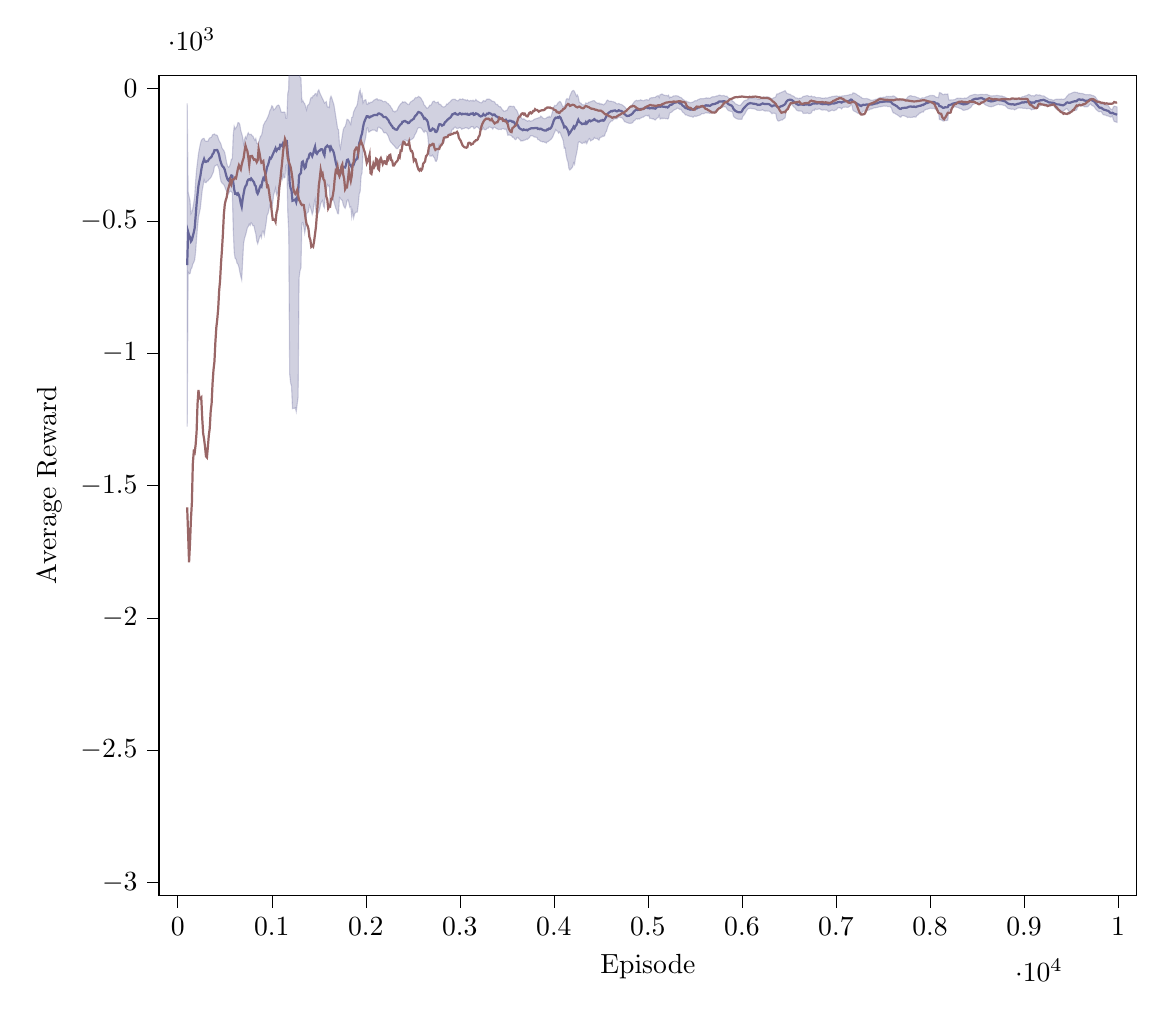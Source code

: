 % This file was created by tikzplotlib v0.9.1.
\begin{tikzpicture}

\definecolor{color0}{rgb}{1,0.498,0.055}
\definecolor{color1}{rgb}{0.122,0.467,0.706}

\begin{axis}[
compat=newest,
tick align=outside,
tick pos=left,
x grid style={white!69.02!black},
xmin=-200.00, xmax=10200.00,
xtick style={color=black},
y grid style={white!69.02!black},
ymin=-3050.00, ymax=50.00,
ytick style={color=black},
scaled y ticks=true,
scaled y ticks=base 10:-3,
width=14cm,
height=12cm,
xlabel=Episode,
ylabel=Average Reward,
%y label style={at={(-0.2,0.5)}}
]

\path [draw=blue!20!gray, fill=blue!20!gray, opacity=0.3]
(axis cs:100,-1277.619)
--(axis cs:100,-56.323)
--(axis cs:110,-389.406)
--(axis cs:120,-407.421)
--(axis cs:130,-423.672)
--(axis cs:140,-472.898)
--(axis cs:150,-466.72)
--(axis cs:160,-452.334)
--(axis cs:170,-431.365)
--(axis cs:180,-405.634)
--(axis cs:190,-348.891)
--(axis cs:200,-306.645)
--(axis cs:210,-276.557)
--(axis cs:220,-247.04)
--(axis cs:230,-226.93)
--(axis cs:240,-209.354)
--(axis cs:250,-195.889)
--(axis cs:260,-191.295)
--(axis cs:270,-188.466)
--(axis cs:280,-188.184)
--(axis cs:290,-197.558)
--(axis cs:300,-198.703)
--(axis cs:310,-199.052)
--(axis cs:320,-199.549)
--(axis cs:330,-191.444)
--(axis cs:340,-186.714)
--(axis cs:350,-185.003)
--(axis cs:360,-182.794)
--(axis cs:370,-174.417)
--(axis cs:380,-173.465)
--(axis cs:390,-171.426)
--(axis cs:400,-175.174)
--(axis cs:410,-175.243)
--(axis cs:420,-177.069)
--(axis cs:430,-186.392)
--(axis cs:440,-197.391)
--(axis cs:450,-202.908)
--(axis cs:460,-210.569)
--(axis cs:470,-224.305)
--(axis cs:480,-229.671)
--(axis cs:490,-234.214)
--(axis cs:500,-242.755)
--(axis cs:510,-260.656)
--(axis cs:520,-280.901)
--(axis cs:530,-293.154)
--(axis cs:540,-297.226)
--(axis cs:550,-294.477)
--(axis cs:560,-283.633)
--(axis cs:570,-266.87)
--(axis cs:580,-265.62)
--(axis cs:590,-174.767)
--(axis cs:600,-142.589)
--(axis cs:610,-152.458)
--(axis cs:620,-147.756)
--(axis cs:630,-141.704)
--(axis cs:640,-128.456)
--(axis cs:650,-129.202)
--(axis cs:660,-136.099)
--(axis cs:670,-158.003)
--(axis cs:680,-170.144)
--(axis cs:690,-183.488)
--(axis cs:700,-209.263)
--(axis cs:710,-192.273)
--(axis cs:720,-181.777)
--(axis cs:730,-188.439)
--(axis cs:740,-174.191)
--(axis cs:750,-167.034)
--(axis cs:760,-173.972)
--(axis cs:770,-173.068)
--(axis cs:780,-172.511)
--(axis cs:790,-177.982)
--(axis cs:800,-179.968)
--(axis cs:810,-188.449)
--(axis cs:820,-195.077)
--(axis cs:830,-188.655)
--(axis cs:840,-206.691)
--(axis cs:850,-208.787)
--(axis cs:860,-204.658)
--(axis cs:870,-190.957)
--(axis cs:880,-179.818)
--(axis cs:890,-177.848)
--(axis cs:900,-161.943)
--(axis cs:910,-138.616)
--(axis cs:920,-132.395)
--(axis cs:930,-124.434)
--(axis cs:940,-121.242)
--(axis cs:950,-112.776)
--(axis cs:960,-105.491)
--(axis cs:970,-95.759)
--(axis cs:980,-82.518)
--(axis cs:990,-77.29)
--(axis cs:1000,-65.001)
--(axis cs:1010,-68.17)
--(axis cs:1020,-80.807)
--(axis cs:1030,-78.02)
--(axis cs:1040,-74.376)
--(axis cs:1050,-67.009)
--(axis cs:1060,-63.897)
--(axis cs:1070,-62.406)
--(axis cs:1080,-65.704)
--(axis cs:1090,-76.436)
--(axis cs:1100,-89.028)
--(axis cs:1110,-89.266)
--(axis cs:1120,-89.583)
--(axis cs:1130,-88.284)
--(axis cs:1140,-89.504)
--(axis cs:1150,-112.452)
--(axis cs:1160,-111.94)
--(axis cs:1170,-18.43)
--(axis cs:1180,-2.441)
--(axis cs:1190,368.633)
--(axis cs:1200,359.66)
--(axis cs:1210,353.931)
--(axis cs:1220,361.525)
--(axis cs:1230,363.124)
--(axis cs:1240,364.412)
--(axis cs:1250,369.095)
--(axis cs:1260,362.47)
--(axis cs:1270,367.001)
--(axis cs:1280,374.605)
--(axis cs:1290,59.8)
--(axis cs:1300,42.99)
--(axis cs:1310,40.523)
--(axis cs:1320,-49.201)
--(axis cs:1330,-44.94)
--(axis cs:1340,-53.224)
--(axis cs:1350,-56.711)
--(axis cs:1360,-68.43)
--(axis cs:1370,-80.523)
--(axis cs:1380,-64.18)
--(axis cs:1390,-60.73)
--(axis cs:1400,-57.265)
--(axis cs:1410,-40.394)
--(axis cs:1420,-33.346)
--(axis cs:1430,-35.012)
--(axis cs:1440,-26.508)
--(axis cs:1450,-26.569)
--(axis cs:1460,-19.899)
--(axis cs:1470,-18.556)
--(axis cs:1480,-26.649)
--(axis cs:1490,-9.952)
--(axis cs:1500,-4.723)
--(axis cs:1510,-15.58)
--(axis cs:1520,-23.805)
--(axis cs:1530,-30.844)
--(axis cs:1540,-38.497)
--(axis cs:1550,-45.657)
--(axis cs:1560,-54.869)
--(axis cs:1570,-52.244)
--(axis cs:1580,-49.348)
--(axis cs:1590,-68.432)
--(axis cs:1600,-70.532)
--(axis cs:1610,-72.112)
--(axis cs:1620,-37.771)
--(axis cs:1630,-28.838)
--(axis cs:1640,-37.456)
--(axis cs:1650,-49.642)
--(axis cs:1660,-59.706)
--(axis cs:1670,-81.355)
--(axis cs:1680,-104.278)
--(axis cs:1690,-126.819)
--(axis cs:1700,-151.357)
--(axis cs:1710,-155.703)
--(axis cs:1720,-210.473)
--(axis cs:1730,-225.088)
--(axis cs:1740,-200.731)
--(axis cs:1750,-177.749)
--(axis cs:1760,-155.597)
--(axis cs:1770,-146.573)
--(axis cs:1780,-143.904)
--(axis cs:1790,-132.229)
--(axis cs:1800,-116.118)
--(axis cs:1810,-116.772)
--(axis cs:1820,-120.877)
--(axis cs:1830,-128.564)
--(axis cs:1840,-135.351)
--(axis cs:1850,-109.224)
--(axis cs:1860,-108.286)
--(axis cs:1870,-88.034)
--(axis cs:1880,-81.15)
--(axis cs:1890,-71.692)
--(axis cs:1900,-68.248)
--(axis cs:1910,-58.838)
--(axis cs:1920,-34.295)
--(axis cs:1930,-13.561)
--(axis cs:1940,-4.618)
--(axis cs:1950,-30.33)
--(axis cs:1960,-21.052)
--(axis cs:1970,-53.945)
--(axis cs:1980,-46.537)
--(axis cs:1990,-43.117)
--(axis cs:2000,-42.142)
--(axis cs:2010,-58.764)
--(axis cs:2020,-60.238)
--(axis cs:2030,-52.529)
--(axis cs:2040,-55.188)
--(axis cs:2050,-51.843)
--(axis cs:2060,-51.681)
--(axis cs:2070,-50.306)
--(axis cs:2080,-45.759)
--(axis cs:2090,-43.015)
--(axis cs:2100,-41.927)
--(axis cs:2110,-38.976)
--(axis cs:2120,-38.346)
--(axis cs:2130,-43.922)
--(axis cs:2140,-42.143)
--(axis cs:2150,-42.701)
--(axis cs:2160,-43.936)
--(axis cs:2170,-44.309)
--(axis cs:2180,-48.826)
--(axis cs:2190,-49.507)
--(axis cs:2200,-48.184)
--(axis cs:2210,-49.142)
--(axis cs:2220,-51.676)
--(axis cs:2230,-56.691)
--(axis cs:2240,-56.715)
--(axis cs:2250,-62.898)
--(axis cs:2260,-64.998)
--(axis cs:2270,-72.635)
--(axis cs:2280,-76.449)
--(axis cs:2290,-85.464)
--(axis cs:2300,-84.97)
--(axis cs:2310,-88.343)
--(axis cs:2320,-84.403)
--(axis cs:2330,-83.738)
--(axis cs:2340,-76.074)
--(axis cs:2350,-68.047)
--(axis cs:2360,-63.436)
--(axis cs:2370,-57.978)
--(axis cs:2380,-56.101)
--(axis cs:2390,-49.813)
--(axis cs:2400,-52.409)
--(axis cs:2410,-50.15)
--(axis cs:2420,-50.869)
--(axis cs:2430,-54.617)
--(axis cs:2440,-57.462)
--(axis cs:2450,-60.167)
--(axis cs:2460,-60.432)
--(axis cs:2470,-53.437)
--(axis cs:2480,-49.391)
--(axis cs:2490,-47.899)
--(axis cs:2500,-43.942)
--(axis cs:2510,-43.049)
--(axis cs:2520,-37.101)
--(axis cs:2530,-33.714)
--(axis cs:2540,-35.026)
--(axis cs:2550,-32.838)
--(axis cs:2560,-29.466)
--(axis cs:2570,-31.859)
--(axis cs:2580,-33.884)
--(axis cs:2590,-38.028)
--(axis cs:2600,-44.948)
--(axis cs:2610,-50.365)
--(axis cs:2620,-61.898)
--(axis cs:2630,-64.884)
--(axis cs:2640,-70.472)
--(axis cs:2650,-74.088)
--(axis cs:2660,-73.708)
--(axis cs:2670,-68.926)
--(axis cs:2680,-62.882)
--(axis cs:2690,-63.924)
--(axis cs:2700,-58.983)
--(axis cs:2710,-50.434)
--(axis cs:2720,-48.001)
--(axis cs:2730,-47.699)
--(axis cs:2740,-52.913)
--(axis cs:2750,-53.376)
--(axis cs:2760,-51.915)
--(axis cs:2770,-50.734)
--(axis cs:2780,-59.956)
--(axis cs:2790,-59.047)
--(axis cs:2800,-61.997)
--(axis cs:2810,-67.258)
--(axis cs:2820,-68.707)
--(axis cs:2830,-69.996)
--(axis cs:2840,-67.997)
--(axis cs:2850,-65.509)
--(axis cs:2860,-58.328)
--(axis cs:2870,-59.151)
--(axis cs:2880,-54.807)
--(axis cs:2890,-51.846)
--(axis cs:2900,-48.44)
--(axis cs:2910,-44.34)
--(axis cs:2920,-41.243)
--(axis cs:2930,-40.473)
--(axis cs:2940,-40.621)
--(axis cs:2950,-40.246)
--(axis cs:2960,-44.033)
--(axis cs:2970,-45.18)
--(axis cs:2980,-46.647)
--(axis cs:2990,-43.16)
--(axis cs:3000,-39.456)
--(axis cs:3010,-40.494)
--(axis cs:3020,-41.045)
--(axis cs:3030,-38.797)
--(axis cs:3040,-41.185)
--(axis cs:3050,-42.335)
--(axis cs:3060,-42.373)
--(axis cs:3070,-45.571)
--(axis cs:3080,-42.045)
--(axis cs:3090,-45.463)
--(axis cs:3100,-47.372)
--(axis cs:3110,-44.846)
--(axis cs:3120,-44.821)
--(axis cs:3130,-46.688)
--(axis cs:3140,-43.361)
--(axis cs:3150,-47.511)
--(axis cs:3160,-46.381)
--(axis cs:3170,-40.97)
--(axis cs:3180,-45.729)
--(axis cs:3190,-47.002)
--(axis cs:3200,-49.296)
--(axis cs:3210,-51.851)
--(axis cs:3220,-53.083)
--(axis cs:3230,-53.639)
--(axis cs:3240,-50.246)
--(axis cs:3250,-45.337)
--(axis cs:3260,-46.3)
--(axis cs:3270,-48.024)
--(axis cs:3280,-43.177)
--(axis cs:3290,-39.67)
--(axis cs:3300,-40.55)
--(axis cs:3310,-39.1)
--(axis cs:3320,-41.8)
--(axis cs:3330,-42.861)
--(axis cs:3340,-47.195)
--(axis cs:3350,-47.703)
--(axis cs:3360,-48.731)
--(axis cs:3370,-50.425)
--(axis cs:3380,-57.599)
--(axis cs:3390,-60.395)
--(axis cs:3400,-59.688)
--(axis cs:3410,-65.522)
--(axis cs:3420,-68.6)
--(axis cs:3430,-68.429)
--(axis cs:3440,-73.01)
--(axis cs:3450,-78.93)
--(axis cs:3460,-82.046)
--(axis cs:3470,-85.831)
--(axis cs:3480,-85.634)
--(axis cs:3490,-82.73)
--(axis cs:3500,-82.644)
--(axis cs:3510,-76.438)
--(axis cs:3520,-69.546)
--(axis cs:3530,-66.462)
--(axis cs:3540,-66.618)
--(axis cs:3550,-67.12)
--(axis cs:3560,-68.327)
--(axis cs:3570,-66.712)
--(axis cs:3580,-68.496)
--(axis cs:3590,-77.542)
--(axis cs:3600,-79.756)
--(axis cs:3610,-85.313)
--(axis cs:3620,-95.023)
--(axis cs:3630,-105.555)
--(axis cs:3640,-109.053)
--(axis cs:3650,-108.671)
--(axis cs:3660,-113.069)
--(axis cs:3670,-116.504)
--(axis cs:3680,-113.993)
--(axis cs:3690,-116.513)
--(axis cs:3700,-119.819)
--(axis cs:3710,-120.707)
--(axis cs:3720,-123.392)
--(axis cs:3730,-121.204)
--(axis cs:3740,-120.599)
--(axis cs:3750,-123.591)
--(axis cs:3760,-122.189)
--(axis cs:3770,-121.632)
--(axis cs:3780,-119.765)
--(axis cs:3790,-116.304)
--(axis cs:3800,-115.126)
--(axis cs:3810,-113.618)
--(axis cs:3820,-112.411)
--(axis cs:3830,-111.831)
--(axis cs:3840,-109.558)
--(axis cs:3850,-110.183)
--(axis cs:3860,-103.991)
--(axis cs:3870,-106.098)
--(axis cs:3880,-110.275)
--(axis cs:3890,-113.027)
--(axis cs:3900,-113.842)
--(axis cs:3910,-113.396)
--(axis cs:3920,-111.05)
--(axis cs:3930,-107.497)
--(axis cs:3940,-109.211)
--(axis cs:3950,-104.508)
--(axis cs:3960,-108.892)
--(axis cs:3970,-105.61)
--(axis cs:3980,-94.236)
--(axis cs:3990,-80.481)
--(axis cs:4000,-68.528)
--(axis cs:4010,-63.291)
--(axis cs:4020,-64.705)
--(axis cs:4030,-62.295)
--(axis cs:4040,-55.813)
--(axis cs:4050,-52.579)
--(axis cs:4060,-48.728)
--(axis cs:4070,-49.721)
--(axis cs:4080,-56.039)
--(axis cs:4090,-64.692)
--(axis cs:4100,-69.692)
--(axis cs:4110,-66.727)
--(axis cs:4120,-62.012)
--(axis cs:4130,-41.709)
--(axis cs:4140,-37.504)
--(axis cs:4150,-39.627)
--(axis cs:4160,-42.162)
--(axis cs:4170,-28.073)
--(axis cs:4180,-20.097)
--(axis cs:4190,-12.049)
--(axis cs:4200,-7.744)
--(axis cs:4210,-6.999)
--(axis cs:4220,-11.444)
--(axis cs:4230,-19.837)
--(axis cs:4240,-28.846)
--(axis cs:4250,-23.931)
--(axis cs:4260,-32.3)
--(axis cs:4270,-50.661)
--(axis cs:4280,-54.356)
--(axis cs:4290,-55.456)
--(axis cs:4300,-60.978)
--(axis cs:4310,-60.963)
--(axis cs:4320,-61.822)
--(axis cs:4330,-61.173)
--(axis cs:4340,-54.003)
--(axis cs:4350,-56.033)
--(axis cs:4360,-56.001)
--(axis cs:4370,-51.297)
--(axis cs:4380,-51.226)
--(axis cs:4390,-49.334)
--(axis cs:4400,-48.681)
--(axis cs:4410,-46.932)
--(axis cs:4420,-45.365)
--(axis cs:4430,-45.885)
--(axis cs:4440,-49.45)
--(axis cs:4450,-52.775)
--(axis cs:4460,-54.36)
--(axis cs:4470,-56.6)
--(axis cs:4480,-54.417)
--(axis cs:4490,-59.23)
--(axis cs:4500,-56.868)
--(axis cs:4510,-59.118)
--(axis cs:4520,-58.802)
--(axis cs:4530,-61.71)
--(axis cs:4540,-57.686)
--(axis cs:4550,-55.759)
--(axis cs:4560,-47.003)
--(axis cs:4570,-43.275)
--(axis cs:4580,-45.649)
--(axis cs:4590,-48.209)
--(axis cs:4600,-47.914)
--(axis cs:4610,-47.466)
--(axis cs:4620,-49.174)
--(axis cs:4630,-48.972)
--(axis cs:4640,-51.026)
--(axis cs:4650,-51.305)
--(axis cs:4660,-55.753)
--(axis cs:4670,-57.372)
--(axis cs:4680,-58.165)
--(axis cs:4690,-56.045)
--(axis cs:4700,-58.374)
--(axis cs:4710,-59.747)
--(axis cs:4720,-60.231)
--(axis cs:4730,-62.624)
--(axis cs:4740,-65.427)
--(axis cs:4750,-67.878)
--(axis cs:4760,-71.718)
--(axis cs:4770,-76.926)
--(axis cs:4780,-77.827)
--(axis cs:4790,-76.313)
--(axis cs:4800,-74.236)
--(axis cs:4810,-68.97)
--(axis cs:4820,-66.535)
--(axis cs:4830,-61.811)
--(axis cs:4840,-57.692)
--(axis cs:4850,-52.421)
--(axis cs:4860,-48.241)
--(axis cs:4870,-45.807)
--(axis cs:4880,-43.88)
--(axis cs:4890,-46.434)
--(axis cs:4900,-44.897)
--(axis cs:4910,-45.295)
--(axis cs:4920,-42.299)
--(axis cs:4930,-43.965)
--(axis cs:4940,-44.546)
--(axis cs:4950,-46.005)
--(axis cs:4960,-45.37)
--(axis cs:4970,-42.918)
--(axis cs:4980,-42.348)
--(axis cs:4990,-41.55)
--(axis cs:5000,-43.655)
--(axis cs:5010,-43.679)
--(axis cs:5020,-36.789)
--(axis cs:5030,-35.374)
--(axis cs:5040,-34.392)
--(axis cs:5050,-34.661)
--(axis cs:5060,-33.603)
--(axis cs:5070,-32.964)
--(axis cs:5080,-32.987)
--(axis cs:5090,-29.351)
--(axis cs:5100,-27.769)
--(axis cs:5110,-26.721)
--(axis cs:5120,-33.924)
--(axis cs:5130,-22.639)
--(axis cs:5140,-22.336)
--(axis cs:5150,-20.339)
--(axis cs:5160,-22.668)
--(axis cs:5170,-24.635)
--(axis cs:5180,-25.096)
--(axis cs:5190,-26.635)
--(axis cs:5200,-25.692)
--(axis cs:5210,-27.768)
--(axis cs:5220,-24.788)
--(axis cs:5230,-34.924)
--(axis cs:5240,-31.807)
--(axis cs:5250,-32.937)
--(axis cs:5260,-31.087)
--(axis cs:5270,-28.017)
--(axis cs:5280,-27.36)
--(axis cs:5290,-27.319)
--(axis cs:5300,-26.987)
--(axis cs:5310,-27.714)
--(axis cs:5320,-28.16)
--(axis cs:5330,-30.063)
--(axis cs:5340,-33.002)
--(axis cs:5350,-33.428)
--(axis cs:5360,-35.699)
--(axis cs:5370,-40.224)
--(axis cs:5380,-42.184)
--(axis cs:5390,-44.664)
--(axis cs:5400,-47.784)
--(axis cs:5410,-47.104)
--(axis cs:5420,-50.246)
--(axis cs:5430,-50.864)
--(axis cs:5440,-52.286)
--(axis cs:5450,-53.443)
--(axis cs:5460,-53.092)
--(axis cs:5470,-51.62)
--(axis cs:5480,-51.346)
--(axis cs:5490,-48.265)
--(axis cs:5500,-45.93)
--(axis cs:5510,-45.904)
--(axis cs:5520,-45.928)
--(axis cs:5530,-42.278)
--(axis cs:5540,-40.972)
--(axis cs:5550,-39.396)
--(axis cs:5560,-37.89)
--(axis cs:5570,-38.264)
--(axis cs:5580,-38.153)
--(axis cs:5590,-38.49)
--(axis cs:5600,-36.864)
--(axis cs:5610,-36.941)
--(axis cs:5620,-34.849)
--(axis cs:5630,-36.614)
--(axis cs:5640,-35.417)
--(axis cs:5650,-36.098)
--(axis cs:5660,-36.434)
--(axis cs:5670,-34.125)
--(axis cs:5680,-31.733)
--(axis cs:5690,-30.669)
--(axis cs:5700,-31.009)
--(axis cs:5710,-30.762)
--(axis cs:5720,-29.461)
--(axis cs:5730,-27.597)
--(axis cs:5740,-28.077)
--(axis cs:5750,-25.828)
--(axis cs:5760,-24.399)
--(axis cs:5770,-25.395)
--(axis cs:5780,-26.886)
--(axis cs:5790,-27.387)
--(axis cs:5800,-26.133)
--(axis cs:5810,-26.216)
--(axis cs:5820,-28.524)
--(axis cs:5830,-29.891)
--(axis cs:5840,-28.509)
--(axis cs:5850,-32.657)
--(axis cs:5860,-35.954)
--(axis cs:5870,-37.731)
--(axis cs:5880,-39.869)
--(axis cs:5890,-41.756)
--(axis cs:5900,-48.129)
--(axis cs:5910,-49.31)
--(axis cs:5920,-52.705)
--(axis cs:5930,-57.114)
--(axis cs:5940,-58.808)
--(axis cs:5950,-60.296)
--(axis cs:5960,-62.608)
--(axis cs:5970,-63.283)
--(axis cs:5980,-63.254)
--(axis cs:5990,-61.565)
--(axis cs:6000,-56.279)
--(axis cs:6010,-52.087)
--(axis cs:6020,-47.633)
--(axis cs:6030,-45.07)
--(axis cs:6040,-43.587)
--(axis cs:6050,-43.266)
--(axis cs:6060,-41.372)
--(axis cs:6070,-38.426)
--(axis cs:6080,-36.769)
--(axis cs:6090,-34.93)
--(axis cs:6100,-36.315)
--(axis cs:6110,-36.293)
--(axis cs:6120,-37.61)
--(axis cs:6130,-37.8)
--(axis cs:6140,-38.65)
--(axis cs:6150,-37.293)
--(axis cs:6160,-38.778)
--(axis cs:6170,-40.684)
--(axis cs:6180,-40.076)
--(axis cs:6190,-40.471)
--(axis cs:6200,-37.413)
--(axis cs:6210,-34.45)
--(axis cs:6220,-32.361)
--(axis cs:6230,-32.083)
--(axis cs:6240,-31.794)
--(axis cs:6250,-32.28)
--(axis cs:6260,-31.575)
--(axis cs:6270,-31.352)
--(axis cs:6280,-31.647)
--(axis cs:6290,-32.618)
--(axis cs:6300,-35.612)
--(axis cs:6310,-37.687)
--(axis cs:6320,-38.863)
--(axis cs:6330,-36.458)
--(axis cs:6340,-34.526)
--(axis cs:6350,-33.562)
--(axis cs:6360,-31.02)
--(axis cs:6370,-20.848)
--(axis cs:6380,-20.115)
--(axis cs:6390,-19.634)
--(axis cs:6400,-16.665)
--(axis cs:6410,-16.269)
--(axis cs:6420,-14.138)
--(axis cs:6430,-12.744)
--(axis cs:6440,-11.143)
--(axis cs:6450,-9.374)
--(axis cs:6460,-7.684)
--(axis cs:6470,-14.068)
--(axis cs:6480,-18.435)
--(axis cs:6490,-19.25)
--(axis cs:6500,-20.946)
--(axis cs:6510,-20.943)
--(axis cs:6520,-23.534)
--(axis cs:6530,-27.119)
--(axis cs:6540,-27.242)
--(axis cs:6550,-28.721)
--(axis cs:6560,-31.746)
--(axis cs:6570,-35.424)
--(axis cs:6580,-35.266)
--(axis cs:6590,-36.075)
--(axis cs:6600,-38.695)
--(axis cs:6610,-36.438)
--(axis cs:6620,-36.492)
--(axis cs:6630,-35.665)
--(axis cs:6640,-34.095)
--(axis cs:6650,-29.665)
--(axis cs:6660,-29.251)
--(axis cs:6670,-28.399)
--(axis cs:6680,-27.474)
--(axis cs:6690,-26.693)
--(axis cs:6700,-26.281)
--(axis cs:6710,-29.528)
--(axis cs:6720,-29.708)
--(axis cs:6730,-29.403)
--(axis cs:6740,-27.776)
--(axis cs:6750,-31.399)
--(axis cs:6760,-31.125)
--(axis cs:6770,-30.085)
--(axis cs:6780,-32.378)
--(axis cs:6790,-34.615)
--(axis cs:6800,-34.112)
--(axis cs:6810,-33.643)
--(axis cs:6820,-34.072)
--(axis cs:6830,-33.913)
--(axis cs:6840,-35.458)
--(axis cs:6850,-36.467)
--(axis cs:6860,-36.395)
--(axis cs:6870,-36.69)
--(axis cs:6880,-36.476)
--(axis cs:6890,-34.825)
--(axis cs:6900,-35.742)
--(axis cs:6910,-35.622)
--(axis cs:6920,-34.069)
--(axis cs:6930,-32.647)
--(axis cs:6940,-32.976)
--(axis cs:6950,-31.214)
--(axis cs:6960,-29.707)
--(axis cs:6970,-30.078)
--(axis cs:6980,-29.093)
--(axis cs:6990,-28.92)
--(axis cs:7000,-27.926)
--(axis cs:7010,-28.023)
--(axis cs:7020,-29.408)
--(axis cs:7030,-29.331)
--(axis cs:7040,-28.942)
--(axis cs:7050,-29.629)
--(axis cs:7060,-28.654)
--(axis cs:7070,-27.636)
--(axis cs:7080,-27.554)
--(axis cs:7090,-26.929)
--(axis cs:7100,-26.493)
--(axis cs:7110,-25.933)
--(axis cs:7120,-25.487)
--(axis cs:7130,-24.803)
--(axis cs:7140,-23.929)
--(axis cs:7150,-22.089)
--(axis cs:7160,-22.67)
--(axis cs:7170,-22.431)
--(axis cs:7180,-16.26)
--(axis cs:7190,-16.634)
--(axis cs:7200,-17.551)
--(axis cs:7210,-19.682)
--(axis cs:7220,-21.564)
--(axis cs:7230,-25.032)
--(axis cs:7240,-26.168)
--(axis cs:7250,-28.777)
--(axis cs:7260,-31.729)
--(axis cs:7270,-32.783)
--(axis cs:7280,-37.048)
--(axis cs:7290,-37.419)
--(axis cs:7300,-38.233)
--(axis cs:7310,-37.77)
--(axis cs:7320,-37.616)
--(axis cs:7330,-37.664)
--(axis cs:7340,-39.097)
--(axis cs:7350,-39.889)
--(axis cs:7360,-42.005)
--(axis cs:7370,-43.69)
--(axis cs:7380,-43.491)
--(axis cs:7390,-43.846)
--(axis cs:7400,-43.064)
--(axis cs:7410,-42.292)
--(axis cs:7420,-40.616)
--(axis cs:7430,-39.922)
--(axis cs:7440,-39.495)
--(axis cs:7450,-36.631)
--(axis cs:7460,-35.515)
--(axis cs:7470,-33.446)
--(axis cs:7480,-33.798)
--(axis cs:7490,-34.094)
--(axis cs:7500,-33.13)
--(axis cs:7510,-32.107)
--(axis cs:7520,-32.253)
--(axis cs:7530,-31.44)
--(axis cs:7540,-29.115)
--(axis cs:7550,-30.147)
--(axis cs:7560,-29.737)
--(axis cs:7570,-30.287)
--(axis cs:7580,-29.657)
--(axis cs:7590,-30.284)
--(axis cs:7600,-28.434)
--(axis cs:7610,-27.757)
--(axis cs:7620,-28.6)
--(axis cs:7630,-31.017)
--(axis cs:7640,-33.845)
--(axis cs:7650,-35.666)
--(axis cs:7660,-40.509)
--(axis cs:7670,-44.226)
--(axis cs:7680,-45.871)
--(axis cs:7690,-45.379)
--(axis cs:7700,-44.696)
--(axis cs:7710,-45.146)
--(axis cs:7720,-43.587)
--(axis cs:7730,-40.793)
--(axis cs:7740,-40.273)
--(axis cs:7750,-38.871)
--(axis cs:7760,-33.919)
--(axis cs:7770,-30.07)
--(axis cs:7780,-28.602)
--(axis cs:7790,-26.583)
--(axis cs:7800,-27.11)
--(axis cs:7810,-28.793)
--(axis cs:7820,-29.798)
--(axis cs:7830,-29.042)
--(axis cs:7840,-30.216)
--(axis cs:7850,-31.14)
--(axis cs:7860,-33.205)
--(axis cs:7870,-34.373)
--(axis cs:7880,-35.224)
--(axis cs:7890,-37.873)
--(axis cs:7900,-38.216)
--(axis cs:7910,-36.312)
--(axis cs:7920,-34.748)
--(axis cs:7930,-35.217)
--(axis cs:7940,-34.9)
--(axis cs:7950,-34.101)
--(axis cs:7960,-30.974)
--(axis cs:7970,-30.998)
--(axis cs:7980,-29.271)
--(axis cs:7990,-27.865)
--(axis cs:8000,-26.263)
--(axis cs:8010,-26.268)
--(axis cs:8020,-26.333)
--(axis cs:8030,-25.928)
--(axis cs:8040,-26.637)
--(axis cs:8050,-27.912)
--(axis cs:8060,-31.983)
--(axis cs:8070,-32.474)
--(axis cs:8080,-33.096)
--(axis cs:8090,-34.467)
--(axis cs:8100,-14.935)
--(axis cs:8110,-16.004)
--(axis cs:8120,-17.515)
--(axis cs:8130,-20.975)
--(axis cs:8140,-23.15)
--(axis cs:8150,-22.066)
--(axis cs:8160,-20.612)
--(axis cs:8170,-20.914)
--(axis cs:8180,-21.38)
--(axis cs:8190,-20.335)
--(axis cs:8200,-42.697)
--(axis cs:8210,-43.071)
--(axis cs:8220,-43.084)
--(axis cs:8230,-42.412)
--(axis cs:8240,-42.72)
--(axis cs:8250,-42.407)
--(axis cs:8260,-41.62)
--(axis cs:8270,-40.968)
--(axis cs:8280,-37.519)
--(axis cs:8290,-36.338)
--(axis cs:8300,-36.612)
--(axis cs:8310,-36.583)
--(axis cs:8320,-36.541)
--(axis cs:8330,-36.462)
--(axis cs:8340,-37.127)
--(axis cs:8350,-37.132)
--(axis cs:8360,-37.449)
--(axis cs:8370,-35.371)
--(axis cs:8380,-37.158)
--(axis cs:8390,-35.613)
--(axis cs:8400,-34.145)
--(axis cs:8410,-31.155)
--(axis cs:8420,-28.002)
--(axis cs:8430,-26.484)
--(axis cs:8440,-24.965)
--(axis cs:8450,-24.622)
--(axis cs:8460,-23.06)
--(axis cs:8470,-22.334)
--(axis cs:8480,-22.064)
--(axis cs:8490,-22.546)
--(axis cs:8500,-23.096)
--(axis cs:8510,-23.928)
--(axis cs:8520,-22.977)
--(axis cs:8530,-22.91)
--(axis cs:8540,-21.721)
--(axis cs:8550,-21.645)
--(axis cs:8560,-21.996)
--(axis cs:8570,-22.719)
--(axis cs:8580,-22.689)
--(axis cs:8590,-22.004)
--(axis cs:8600,-22.265)
--(axis cs:8610,-22.076)
--(axis cs:8620,-24.953)
--(axis cs:8630,-25.267)
--(axis cs:8640,-27.141)
--(axis cs:8650,-27.972)
--(axis cs:8660,-27.25)
--(axis cs:8670,-28.007)
--(axis cs:8680,-26.493)
--(axis cs:8690,-27.616)
--(axis cs:8700,-26.45)
--(axis cs:8710,-25.809)
--(axis cs:8720,-26.216)
--(axis cs:8730,-26.625)
--(axis cs:8740,-27.483)
--(axis cs:8750,-28.155)
--(axis cs:8760,-27.952)
--(axis cs:8770,-28.35)
--(axis cs:8780,-30.641)
--(axis cs:8790,-30.903)
--(axis cs:8800,-32.516)
--(axis cs:8810,-34.862)
--(axis cs:8820,-36.318)
--(axis cs:8830,-38.351)
--(axis cs:8840,-39.446)
--(axis cs:8850,-40.485)
--(axis cs:8860,-41.448)
--(axis cs:8870,-41.405)
--(axis cs:8880,-40.699)
--(axis cs:8890,-41.572)
--(axis cs:8900,-42.006)
--(axis cs:8910,-41.959)
--(axis cs:8920,-42.019)
--(axis cs:8930,-41.4)
--(axis cs:8940,-40.426)
--(axis cs:8950,-40.2)
--(axis cs:8960,-37.791)
--(axis cs:8970,-33.865)
--(axis cs:8980,-31.005)
--(axis cs:8990,-30.614)
--(axis cs:9000,-30.115)
--(axis cs:9010,-27.759)
--(axis cs:9020,-27.157)
--(axis cs:9030,-26.195)
--(axis cs:9040,-23.826)
--(axis cs:9050,-21.976)
--(axis cs:9060,-23.258)
--(axis cs:9070,-25.674)
--(axis cs:9080,-27.735)
--(axis cs:9090,-26.352)
--(axis cs:9100,-26.938)
--(axis cs:9110,-28.572)
--(axis cs:9120,-25.038)
--(axis cs:9130,-22.635)
--(axis cs:9140,-23.813)
--(axis cs:9150,-24.926)
--(axis cs:9160,-24.188)
--(axis cs:9170,-24.261)
--(axis cs:9180,-26.049)
--(axis cs:9190,-27.439)
--(axis cs:9200,-27.449)
--(axis cs:9210,-27.369)
--(axis cs:9220,-29.744)
--(axis cs:9230,-32.969)
--(axis cs:9240,-34.35)
--(axis cs:9250,-36.048)
--(axis cs:9260,-38.885)
--(axis cs:9270,-40.637)
--(axis cs:9280,-41.231)
--(axis cs:9290,-41.017)
--(axis cs:9300,-43.001)
--(axis cs:9310,-43.225)
--(axis cs:9320,-44.258)
--(axis cs:9330,-41.06)
--(axis cs:9340,-40.443)
--(axis cs:9350,-40.266)
--(axis cs:9360,-39.913)
--(axis cs:9370,-39.762)
--(axis cs:9380,-40.562)
--(axis cs:9390,-39.938)
--(axis cs:9400,-39.423)
--(axis cs:9410,-40.9)
--(axis cs:9420,-40.327)
--(axis cs:9430,-39.211)
--(axis cs:9440,-37.841)
--(axis cs:9450,-31.838)
--(axis cs:9460,-27.768)
--(axis cs:9470,-24.214)
--(axis cs:9480,-19.851)
--(axis cs:9490,-20.14)
--(axis cs:9500,-18.355)
--(axis cs:9510,-16.557)
--(axis cs:9520,-15.113)
--(axis cs:9530,-13.814)
--(axis cs:9540,-13.036)
--(axis cs:9550,-13.991)
--(axis cs:9560,-14.55)
--(axis cs:9570,-14.811)
--(axis cs:9580,-18.743)
--(axis cs:9590,-17.001)
--(axis cs:9600,-18.513)
--(axis cs:9610,-18.328)
--(axis cs:9620,-18.539)
--(axis cs:9630,-19.677)
--(axis cs:9640,-21.099)
--(axis cs:9650,-22.415)
--(axis cs:9660,-23.2)
--(axis cs:9670,-22.804)
--(axis cs:9680,-22.916)
--(axis cs:9690,-23.618)
--(axis cs:9700,-22.507)
--(axis cs:9710,-23.755)
--(axis cs:9720,-24.986)
--(axis cs:9730,-26.764)
--(axis cs:9740,-27.048)
--(axis cs:9750,-29.263)
--(axis cs:9760,-31.81)
--(axis cs:9770,-37.906)
--(axis cs:9780,-41.984)
--(axis cs:9790,-48.399)
--(axis cs:9800,-54.511)
--(axis cs:9810,-57.557)
--(axis cs:9820,-57.573)
--(axis cs:9830,-58.285)
--(axis cs:9840,-57.919)
--(axis cs:9850,-60.067)
--(axis cs:9860,-60.861)
--(axis cs:9870,-61.689)
--(axis cs:9880,-63.311)
--(axis cs:9890,-63.4)
--(axis cs:9900,-66.377)
--(axis cs:9910,-72.025)
--(axis cs:9920,-76.338)
--(axis cs:9930,-78.801)
--(axis cs:9940,-80.06)
--(axis cs:9950,-69.422)
--(axis cs:9960,-66.314)
--(axis cs:9970,-67.346)
--(axis cs:9980,-68.333)
--(axis cs:9990,-70.119)
--(axis cs:9990,-127.934)
--(axis cs:9990,-127.934)
--(axis cs:9980,-126.579)
--(axis cs:9970,-125.026)
--(axis cs:9960,-124.439)
--(axis cs:9950,-116.717)
--(axis cs:9940,-102.645)
--(axis cs:9930,-106.762)
--(axis cs:9920,-107.754)
--(axis cs:9910,-105.812)
--(axis cs:9900,-104.242)
--(axis cs:9890,-103.381)
--(axis cs:9880,-102.798)
--(axis cs:9870,-100.498)
--(axis cs:9860,-99.918)
--(axis cs:9850,-99.224)
--(axis cs:9840,-97.479)
--(axis cs:9830,-90.923)
--(axis cs:9820,-86.919)
--(axis cs:9810,-87.063)
--(axis cs:9800,-87.65)
--(axis cs:9790,-86.479)
--(axis cs:9780,-82.884)
--(axis cs:9770,-79.768)
--(axis cs:9760,-75.827)
--(axis cs:9750,-70.232)
--(axis cs:9740,-66.811)
--(axis cs:9730,-64.81)
--(axis cs:9720,-62.855)
--(axis cs:9710,-57.894)
--(axis cs:9700,-60.391)
--(axis cs:9690,-63.399)
--(axis cs:9680,-68.235)
--(axis cs:9670,-68.807)
--(axis cs:9660,-68.938)
--(axis cs:9650,-68.882)
--(axis cs:9640,-68.562)
--(axis cs:9630,-65.228)
--(axis cs:9620,-64.577)
--(axis cs:9610,-65.844)
--(axis cs:9600,-65.819)
--(axis cs:9590,-64.437)
--(axis cs:9580,-63.453)
--(axis cs:9570,-72.567)
--(axis cs:9560,-80.348)
--(axis cs:9550,-82.661)
--(axis cs:9540,-82.148)
--(axis cs:9530,-83.786)
--(axis cs:9520,-84.432)
--(axis cs:9510,-85.499)
--(axis cs:9500,-86.159)
--(axis cs:9490,-86.888)
--(axis cs:9480,-87.245)
--(axis cs:9470,-82.117)
--(axis cs:9460,-76.583)
--(axis cs:9450,-75.58)
--(axis cs:9440,-79.184)
--(axis cs:9430,-81.581)
--(axis cs:9420,-85.591)
--(axis cs:9410,-85.258)
--(axis cs:9400,-84.47)
--(axis cs:9390,-83.498)
--(axis cs:9380,-80.841)
--(axis cs:9370,-79.538)
--(axis cs:9360,-79.459)
--(axis cs:9350,-79.042)
--(axis cs:9340,-76.572)
--(axis cs:9330,-72.438)
--(axis cs:9320,-65.371)
--(axis cs:9310,-64.277)
--(axis cs:9300,-64.308)
--(axis cs:9290,-64.995)
--(axis cs:9280,-64.639)
--(axis cs:9270,-64.708)
--(axis cs:9260,-63.739)
--(axis cs:9250,-62.309)
--(axis cs:9240,-59.877)
--(axis cs:9230,-59.676)
--(axis cs:9220,-58.647)
--(axis cs:9210,-57.765)
--(axis cs:9200,-57.926)
--(axis cs:9190,-60.808)
--(axis cs:9180,-61.813)
--(axis cs:9170,-65.516)
--(axis cs:9160,-68.146)
--(axis cs:9150,-70.895)
--(axis cs:9140,-71.397)
--(axis cs:9130,-72.239)
--(axis cs:9120,-75.405)
--(axis cs:9110,-78.278)
--(axis cs:9100,-78.208)
--(axis cs:9090,-78.139)
--(axis cs:9080,-80.773)
--(axis cs:9070,-77.304)
--(axis cs:9060,-75.952)
--(axis cs:9050,-75.214)
--(axis cs:9040,-75.262)
--(axis cs:9030,-76.528)
--(axis cs:9020,-74.676)
--(axis cs:9010,-74.338)
--(axis cs:9000,-74.501)
--(axis cs:8990,-75.054)
--(axis cs:8980,-72.876)
--(axis cs:8970,-73.438)
--(axis cs:8960,-73.346)
--(axis cs:8950,-72.786)
--(axis cs:8940,-73.81)
--(axis cs:8930,-73.978)
--(axis cs:8920,-77.278)
--(axis cs:8910,-78.305)
--(axis cs:8900,-80.493)
--(axis cs:8890,-78.061)
--(axis cs:8880,-77.352)
--(axis cs:8870,-78.188)
--(axis cs:8860,-77.297)
--(axis cs:8850,-76.846)
--(axis cs:8840,-75.903)
--(axis cs:8830,-75.173)
--(axis cs:8820,-71.388)
--(axis cs:8810,-68.352)
--(axis cs:8800,-63.947)
--(axis cs:8790,-63.88)
--(axis cs:8780,-63.186)
--(axis cs:8770,-61.588)
--(axis cs:8760,-61.719)
--(axis cs:8750,-60.456)
--(axis cs:8740,-61.354)
--(axis cs:8730,-58.842)
--(axis cs:8720,-60.265)
--(axis cs:8710,-61.518)
--(axis cs:8700,-62.61)
--(axis cs:8690,-64.132)
--(axis cs:8680,-65.608)
--(axis cs:8670,-67.873)
--(axis cs:8660,-67.074)
--(axis cs:8650,-69.361)
--(axis cs:8640,-68.178)
--(axis cs:8630,-67.802)
--(axis cs:8620,-66.751)
--(axis cs:8610,-64.394)
--(axis cs:8600,-63.246)
--(axis cs:8590,-61.454)
--(axis cs:8580,-59.211)
--(axis cs:8570,-54.909)
--(axis cs:8560,-53.626)
--(axis cs:8550,-49.215)
--(axis cs:8540,-49.395)
--(axis cs:8530,-50.967)
--(axis cs:8520,-51.359)
--(axis cs:8510,-52.894)
--(axis cs:8500,-53.5)
--(axis cs:8490,-54.87)
--(axis cs:8480,-55.507)
--(axis cs:8470,-58.415)
--(axis cs:8460,-59.659)
--(axis cs:8450,-62.708)
--(axis cs:8440,-68.731)
--(axis cs:8430,-72.377)
--(axis cs:8420,-74.261)
--(axis cs:8410,-76.882)
--(axis cs:8400,-78.946)
--(axis cs:8390,-79.327)
--(axis cs:8380,-80.595)
--(axis cs:8370,-81.482)
--(axis cs:8360,-82.158)
--(axis cs:8350,-81.362)
--(axis cs:8340,-78.334)
--(axis cs:8330,-75.833)
--(axis cs:8320,-75.352)
--(axis cs:8310,-73.719)
--(axis cs:8300,-71.66)
--(axis cs:8290,-70.864)
--(axis cs:8280,-70.124)
--(axis cs:8270,-68.527)
--(axis cs:8260,-69.188)
--(axis cs:8250,-70.118)
--(axis cs:8240,-71.636)
--(axis cs:8230,-76.732)
--(axis cs:8220,-79.49)
--(axis cs:8210,-80.809)
--(axis cs:8200,-82.267)
--(axis cs:8190,-119.082)
--(axis cs:8180,-120.715)
--(axis cs:8170,-120.972)
--(axis cs:8160,-121.07)
--(axis cs:8150,-122.563)
--(axis cs:8140,-122.787)
--(axis cs:8130,-120.547)
--(axis cs:8120,-118.303)
--(axis cs:8110,-117.525)
--(axis cs:8100,-117.272)
--(axis cs:8090,-82.224)
--(axis cs:8080,-80.049)
--(axis cs:8070,-79.732)
--(axis cs:8060,-79.327)
--(axis cs:8050,-75.684)
--(axis cs:8040,-74.918)
--(axis cs:8030,-75.202)
--(axis cs:8020,-75.348)
--(axis cs:8010,-74.366)
--(axis cs:8000,-74.139)
--(axis cs:7990,-76.27)
--(axis cs:7980,-76.855)
--(axis cs:7970,-78.462)
--(axis cs:7960,-78.16)
--(axis cs:7950,-80.784)
--(axis cs:7940,-82.023)
--(axis cs:7930,-88.795)
--(axis cs:7920,-88.188)
--(axis cs:7910,-89.432)
--(axis cs:7900,-92.31)
--(axis cs:7890,-92.491)
--(axis cs:7880,-96.786)
--(axis cs:7870,-100.086)
--(axis cs:7860,-102.185)
--(axis cs:7850,-108.038)
--(axis cs:7840,-107.749)
--(axis cs:7830,-106.092)
--(axis cs:7820,-108.232)
--(axis cs:7810,-108.506)
--(axis cs:7800,-108.736)
--(axis cs:7790,-109.358)
--(axis cs:7780,-107.89)
--(axis cs:7770,-108.65)
--(axis cs:7760,-109.473)
--(axis cs:7750,-105.119)
--(axis cs:7740,-105.322)
--(axis cs:7730,-103.449)
--(axis cs:7720,-102.717)
--(axis cs:7710,-101.443)
--(axis cs:7700,-103.2)
--(axis cs:7690,-108.285)
--(axis cs:7680,-107.121)
--(axis cs:7670,-103.666)
--(axis cs:7660,-101.446)
--(axis cs:7650,-98.521)
--(axis cs:7640,-97.192)
--(axis cs:7630,-94.417)
--(axis cs:7620,-92.403)
--(axis cs:7610,-91.978)
--(axis cs:7600,-85.084)
--(axis cs:7590,-73.254)
--(axis cs:7580,-69.915)
--(axis cs:7570,-67.228)
--(axis cs:7560,-67.906)
--(axis cs:7550,-68.285)
--(axis cs:7540,-66.052)
--(axis cs:7530,-66.564)
--(axis cs:7520,-66.475)
--(axis cs:7510,-65.773)
--(axis cs:7500,-66.738)
--(axis cs:7490,-67.638)
--(axis cs:7480,-67.766)
--(axis cs:7470,-68.863)
--(axis cs:7460,-69.003)
--(axis cs:7450,-69.871)
--(axis cs:7440,-71.368)
--(axis cs:7430,-72.014)
--(axis cs:7420,-72.39)
--(axis cs:7410,-72.898)
--(axis cs:7400,-73.661)
--(axis cs:7390,-75.536)
--(axis cs:7380,-77.029)
--(axis cs:7370,-76.994)
--(axis cs:7360,-78.731)
--(axis cs:7350,-81.401)
--(axis cs:7340,-81.757)
--(axis cs:7330,-82.118)
--(axis cs:7320,-83.514)
--(axis cs:7310,-85.136)
--(axis cs:7300,-85.196)
--(axis cs:7290,-84.985)
--(axis cs:7280,-87.612)
--(axis cs:7270,-99.104)
--(axis cs:7260,-98.489)
--(axis cs:7250,-95.28)
--(axis cs:7240,-93.935)
--(axis cs:7230,-92.756)
--(axis cs:7220,-90.023)
--(axis cs:7210,-88.146)
--(axis cs:7200,-86.586)
--(axis cs:7190,-84.57)
--(axis cs:7180,-80.571)
--(axis cs:7170,-62.968)
--(axis cs:7160,-60.152)
--(axis cs:7150,-66.051)
--(axis cs:7140,-68.748)
--(axis cs:7130,-70.544)
--(axis cs:7120,-70.912)
--(axis cs:7110,-70.288)
--(axis cs:7100,-70.019)
--(axis cs:7090,-70.405)
--(axis cs:7080,-70.224)
--(axis cs:7070,-72.679)
--(axis cs:7060,-76.988)
--(axis cs:7050,-73.081)
--(axis cs:7040,-72.531)
--(axis cs:7030,-73.038)
--(axis cs:7020,-72.979)
--(axis cs:7010,-78.232)
--(axis cs:7000,-80.859)
--(axis cs:6990,-81.502)
--(axis cs:6980,-83.801)
--(axis cs:6970,-83.106)
--(axis cs:6960,-80.788)
--(axis cs:6950,-82.391)
--(axis cs:6940,-84.386)
--(axis cs:6930,-86.208)
--(axis cs:6920,-86.602)
--(axis cs:6910,-82.481)
--(axis cs:6900,-80.913)
--(axis cs:6890,-81.457)
--(axis cs:6880,-80.554)
--(axis cs:6870,-80.464)
--(axis cs:6860,-81.397)
--(axis cs:6850,-80.797)
--(axis cs:6840,-79.508)
--(axis cs:6830,-76.376)
--(axis cs:6820,-77.155)
--(axis cs:6810,-77.411)
--(axis cs:6800,-78.974)
--(axis cs:6790,-78.999)
--(axis cs:6780,-76.824)
--(axis cs:6770,-83.365)
--(axis cs:6760,-81.574)
--(axis cs:6750,-82.866)
--(axis cs:6740,-91.064)
--(axis cs:6730,-93.531)
--(axis cs:6720,-94.408)
--(axis cs:6710,-94.593)
--(axis cs:6700,-92.262)
--(axis cs:6690,-92.514)
--(axis cs:6680,-93.866)
--(axis cs:6670,-92.734)
--(axis cs:6660,-94.094)
--(axis cs:6650,-93.362)
--(axis cs:6640,-85.991)
--(axis cs:6630,-85.31)
--(axis cs:6620,-84.841)
--(axis cs:6610,-84.682)
--(axis cs:6600,-84.667)
--(axis cs:6590,-82.834)
--(axis cs:6580,-81.247)
--(axis cs:6570,-74.891)
--(axis cs:6560,-71.265)
--(axis cs:6550,-68.54)
--(axis cs:6540,-64.169)
--(axis cs:6530,-59.541)
--(axis cs:6520,-60.293)
--(axis cs:6510,-62.613)
--(axis cs:6500,-64.915)
--(axis cs:6490,-68.678)
--(axis cs:6480,-75.042)
--(axis cs:6470,-88.52)
--(axis cs:6460,-109.857)
--(axis cs:6450,-113.046)
--(axis cs:6440,-115.411)
--(axis cs:6430,-118.948)
--(axis cs:6420,-118.233)
--(axis cs:6410,-119.962)
--(axis cs:6400,-121.896)
--(axis cs:6390,-122.725)
--(axis cs:6380,-120.903)
--(axis cs:6370,-113.36)
--(axis cs:6360,-94.295)
--(axis cs:6350,-93.31)
--(axis cs:6340,-93.262)
--(axis cs:6330,-92.476)
--(axis cs:6320,-95.094)
--(axis cs:6310,-91.421)
--(axis cs:6300,-87.595)
--(axis cs:6290,-85.457)
--(axis cs:6280,-85.12)
--(axis cs:6270,-84.999)
--(axis cs:6260,-84.064)
--(axis cs:6250,-85.08)
--(axis cs:6240,-84.429)
--(axis cs:6230,-82.504)
--(axis cs:6220,-79.913)
--(axis cs:6210,-81.586)
--(axis cs:6200,-82.213)
--(axis cs:6190,-82.982)
--(axis cs:6180,-82.1)
--(axis cs:6170,-82.522)
--(axis cs:6160,-81.56)
--(axis cs:6150,-78.541)
--(axis cs:6140,-77.813)
--(axis cs:6130,-76.562)
--(axis cs:6120,-76.445)
--(axis cs:6110,-75.446)
--(axis cs:6100,-75.475)
--(axis cs:6090,-74.454)
--(axis cs:6080,-75.21)
--(axis cs:6070,-75.586)
--(axis cs:6060,-77.971)
--(axis cs:6050,-83.219)
--(axis cs:6040,-89.236)
--(axis cs:6030,-96.447)
--(axis cs:6020,-101.057)
--(axis cs:6010,-104.835)
--(axis cs:6000,-115.903)
--(axis cs:5990,-115.816)
--(axis cs:5980,-115.961)
--(axis cs:5970,-115.683)
--(axis cs:5960,-115.761)
--(axis cs:5950,-114.831)
--(axis cs:5940,-112.821)
--(axis cs:5930,-111.192)
--(axis cs:5920,-108.283)
--(axis cs:5910,-104.14)
--(axis cs:5900,-88.781)
--(axis cs:5890,-86.731)
--(axis cs:5880,-86.194)
--(axis cs:5870,-84.811)
--(axis cs:5860,-83.46)
--(axis cs:5850,-81.12)
--(axis cs:5840,-76.432)
--(axis cs:5830,-70.155)
--(axis cs:5820,-68.903)
--(axis cs:5810,-68.686)
--(axis cs:5800,-69.268)
--(axis cs:5790,-71.319)
--(axis cs:5780,-70.954)
--(axis cs:5770,-72.017)
--(axis cs:5760,-72.388)
--(axis cs:5750,-76.08)
--(axis cs:5740,-81.493)
--(axis cs:5730,-81.599)
--(axis cs:5720,-84.624)
--(axis cs:5710,-85.135)
--(axis cs:5700,-86.444)
--(axis cs:5690,-87.449)
--(axis cs:5680,-88.848)
--(axis cs:5670,-91.539)
--(axis cs:5660,-93.922)
--(axis cs:5650,-93.136)
--(axis cs:5640,-91.368)
--(axis cs:5630,-92.707)
--(axis cs:5620,-90.974)
--(axis cs:5610,-92.24)
--(axis cs:5600,-94.091)
--(axis cs:5590,-95.155)
--(axis cs:5580,-94.619)
--(axis cs:5570,-95.344)
--(axis cs:5560,-99.413)
--(axis cs:5550,-100.57)
--(axis cs:5540,-102.114)
--(axis cs:5530,-102.442)
--(axis cs:5520,-104.03)
--(axis cs:5510,-105.384)
--(axis cs:5500,-103.168)
--(axis cs:5490,-105.746)
--(axis cs:5480,-108.352)
--(axis cs:5470,-106.693)
--(axis cs:5460,-104.6)
--(axis cs:5450,-105.823)
--(axis cs:5440,-103.74)
--(axis cs:5430,-103.079)
--(axis cs:5420,-101.631)
--(axis cs:5410,-99.287)
--(axis cs:5400,-99.68)
--(axis cs:5390,-94.82)
--(axis cs:5380,-90.836)
--(axis cs:5370,-89.314)
--(axis cs:5360,-83.178)
--(axis cs:5350,-78.058)
--(axis cs:5340,-79.063)
--(axis cs:5330,-76.48)
--(axis cs:5320,-74.512)
--(axis cs:5310,-73.714)
--(axis cs:5300,-77.693)
--(axis cs:5290,-78.848)
--(axis cs:5280,-80.569)
--(axis cs:5270,-82.78)
--(axis cs:5260,-87.045)
--(axis cs:5250,-89.659)
--(axis cs:5240,-90.908)
--(axis cs:5230,-93.331)
--(axis cs:5220,-112.298)
--(axis cs:5210,-115.059)
--(axis cs:5200,-112.982)
--(axis cs:5190,-113.911)
--(axis cs:5180,-112.426)
--(axis cs:5170,-112.118)
--(axis cs:5160,-113.975)
--(axis cs:5150,-111.405)
--(axis cs:5140,-113.937)
--(axis cs:5130,-115.156)
--(axis cs:5120,-100.026)
--(axis cs:5110,-110.074)
--(axis cs:5100,-111.091)
--(axis cs:5090,-114.122)
--(axis cs:5080,-118.638)
--(axis cs:5070,-118.027)
--(axis cs:5060,-114.124)
--(axis cs:5050,-114.786)
--(axis cs:5040,-113.352)
--(axis cs:5030,-112.254)
--(axis cs:5020,-112.929)
--(axis cs:5010,-100.615)
--(axis cs:5000,-103.781)
--(axis cs:4990,-102.548)
--(axis cs:4980,-100.858)
--(axis cs:4970,-103.305)
--(axis cs:4960,-105.629)
--(axis cs:4950,-108.254)
--(axis cs:4940,-108.301)
--(axis cs:4930,-110.826)
--(axis cs:4920,-111.581)
--(axis cs:4910,-115.222)
--(axis cs:4900,-114.117)
--(axis cs:4890,-115.508)
--(axis cs:4880,-113.471)
--(axis cs:4870,-116.064)
--(axis cs:4860,-120.433)
--(axis cs:4850,-121.659)
--(axis cs:4840,-128.011)
--(axis cs:4830,-130.172)
--(axis cs:4820,-131.059)
--(axis cs:4810,-131.277)
--(axis cs:4800,-131.187)
--(axis cs:4790,-129.445)
--(axis cs:4780,-129.558)
--(axis cs:4770,-127.243)
--(axis cs:4760,-125.879)
--(axis cs:4750,-124.396)
--(axis cs:4740,-117.174)
--(axis cs:4730,-112.473)
--(axis cs:4720,-109.822)
--(axis cs:4710,-109.932)
--(axis cs:4700,-108.014)
--(axis cs:4690,-107.668)
--(axis cs:4680,-110.566)
--(axis cs:4670,-114.659)
--(axis cs:4660,-114.542)
--(axis cs:4650,-113.61)
--(axis cs:4640,-115.439)
--(axis cs:4630,-118.584)
--(axis cs:4620,-122.715)
--(axis cs:4610,-122.06)
--(axis cs:4600,-126.845)
--(axis cs:4590,-130.684)
--(axis cs:4580,-138.617)
--(axis cs:4570,-148.029)
--(axis cs:4560,-161.353)
--(axis cs:4550,-165.262)
--(axis cs:4540,-177.895)
--(axis cs:4530,-180.518)
--(axis cs:4520,-178.909)
--(axis cs:4510,-183.103)
--(axis cs:4500,-183.895)
--(axis cs:4490,-185.74)
--(axis cs:4480,-194.751)
--(axis cs:4470,-192.384)
--(axis cs:4460,-188.13)
--(axis cs:4450,-189.328)
--(axis cs:4440,-188.05)
--(axis cs:4430,-184.872)
--(axis cs:4420,-191.841)
--(axis cs:4410,-193.742)
--(axis cs:4400,-195.368)
--(axis cs:4390,-197.883)
--(axis cs:4380,-188.973)
--(axis cs:4370,-191.728)
--(axis cs:4360,-199.364)
--(axis cs:4350,-207.796)
--(axis cs:4340,-199.235)
--(axis cs:4330,-205.954)
--(axis cs:4320,-202.264)
--(axis cs:4310,-205.731)
--(axis cs:4300,-207.654)
--(axis cs:4290,-205.274)
--(axis cs:4280,-202.278)
--(axis cs:4270,-200.697)
--(axis cs:4260,-203.822)
--(axis cs:4250,-228.977)
--(axis cs:4240,-247.722)
--(axis cs:4230,-262.486)
--(axis cs:4220,-286.935)
--(axis cs:4210,-280.775)
--(axis cs:4200,-295.494)
--(axis cs:4190,-300.197)
--(axis cs:4180,-304.603)
--(axis cs:4170,-307.566)
--(axis cs:4160,-302.473)
--(axis cs:4150,-277.593)
--(axis cs:4140,-267.564)
--(axis cs:4130,-250.583)
--(axis cs:4120,-224.237)
--(axis cs:4110,-225.282)
--(axis cs:4100,-197.751)
--(axis cs:4090,-187.222)
--(axis cs:4080,-179.199)
--(axis cs:4070,-168.772)
--(axis cs:4060,-163.896)
--(axis cs:4050,-168.465)
--(axis cs:4040,-161.166)
--(axis cs:4030,-159.688)
--(axis cs:4020,-155.088)
--(axis cs:4010,-164.291)
--(axis cs:4000,-171.461)
--(axis cs:3990,-181.508)
--(axis cs:3980,-187.123)
--(axis cs:3970,-191.424)
--(axis cs:3960,-194.285)
--(axis cs:3950,-196.902)
--(axis cs:3940,-200.484)
--(axis cs:3930,-200.704)
--(axis cs:3920,-205.895)
--(axis cs:3910,-202.935)
--(axis cs:3900,-203.296)
--(axis cs:3890,-200.187)
--(axis cs:3880,-201.657)
--(axis cs:3870,-199.661)
--(axis cs:3860,-199.106)
--(axis cs:3850,-196.66)
--(axis cs:3840,-193.116)
--(axis cs:3830,-192.999)
--(axis cs:3820,-184.719)
--(axis cs:3810,-184.147)
--(axis cs:3800,-182.706)
--(axis cs:3790,-182.981)
--(axis cs:3780,-179.483)
--(axis cs:3770,-178.627)
--(axis cs:3760,-177.877)
--(axis cs:3750,-178.844)
--(axis cs:3740,-185.44)
--(axis cs:3730,-187.78)
--(axis cs:3720,-192.057)
--(axis cs:3710,-190.831)
--(axis cs:3700,-193.447)
--(axis cs:3690,-195.246)
--(axis cs:3680,-194.618)
--(axis cs:3670,-197.731)
--(axis cs:3660,-196.622)
--(axis cs:3650,-198.356)
--(axis cs:3640,-193.191)
--(axis cs:3630,-190.629)
--(axis cs:3620,-185.856)
--(axis cs:3610,-184.339)
--(axis cs:3600,-191.029)
--(axis cs:3590,-193.182)
--(axis cs:3580,-189.072)
--(axis cs:3570,-183.535)
--(axis cs:3560,-183.994)
--(axis cs:3550,-178.123)
--(axis cs:3540,-176.79)
--(axis cs:3530,-175.774)
--(axis cs:3520,-175.441)
--(axis cs:3510,-176.346)
--(axis cs:3500,-161.545)
--(axis cs:3490,-152.604)
--(axis cs:3480,-154.443)
--(axis cs:3470,-152.807)
--(axis cs:3460,-151.05)
--(axis cs:3450,-151.338)
--(axis cs:3440,-155.167)
--(axis cs:3430,-153.835)
--(axis cs:3420,-154.161)
--(axis cs:3410,-154.66)
--(axis cs:3400,-152.421)
--(axis cs:3390,-151.21)
--(axis cs:3380,-148.613)
--(axis cs:3370,-145.86)
--(axis cs:3360,-146.662)
--(axis cs:3350,-153.052)
--(axis cs:3340,-147.867)
--(axis cs:3330,-146.741)
--(axis cs:3320,-145.547)
--(axis cs:3310,-144.917)
--(axis cs:3300,-150.326)
--(axis cs:3290,-149.573)
--(axis cs:3280,-154.845)
--(axis cs:3270,-155.588)
--(axis cs:3260,-155.131)
--(axis cs:3250,-147.569)
--(axis cs:3240,-154.64)
--(axis cs:3230,-156.327)
--(axis cs:3220,-157.168)
--(axis cs:3210,-153.968)
--(axis cs:3200,-148.872)
--(axis cs:3190,-146.031)
--(axis cs:3180,-143.947)
--(axis cs:3170,-146.273)
--(axis cs:3160,-150.306)
--(axis cs:3150,-151.613)
--(axis cs:3140,-143.485)
--(axis cs:3130,-144.669)
--(axis cs:3120,-144.03)
--(axis cs:3110,-148.628)
--(axis cs:3100,-150.838)
--(axis cs:3090,-152.628)
--(axis cs:3080,-149.024)
--(axis cs:3070,-148.755)
--(axis cs:3060,-147.678)
--(axis cs:3050,-149.938)
--(axis cs:3040,-151.025)
--(axis cs:3030,-151.47)
--(axis cs:3020,-153.86)
--(axis cs:3010,-149.117)
--(axis cs:3000,-146.667)
--(axis cs:2990,-149.031)
--(axis cs:2980,-150.767)
--(axis cs:2970,-150.729)
--(axis cs:2960,-149.054)
--(axis cs:2950,-145.445)
--(axis cs:2940,-147.731)
--(axis cs:2930,-154.091)
--(axis cs:2920,-153.418)
--(axis cs:2910,-164.237)
--(axis cs:2900,-169.879)
--(axis cs:2890,-171.162)
--(axis cs:2880,-174.142)
--(axis cs:2870,-175.075)
--(axis cs:2860,-184.08)
--(axis cs:2850,-184.941)
--(axis cs:2840,-187.451)
--(axis cs:2830,-202.808)
--(axis cs:2820,-207.11)
--(axis cs:2810,-212.72)
--(axis cs:2800,-210.059)
--(axis cs:2790,-210.433)
--(axis cs:2780,-210.388)
--(axis cs:2770,-242.047)
--(axis cs:2760,-266.397)
--(axis cs:2750,-275.009)
--(axis cs:2740,-274.222)
--(axis cs:2730,-261.349)
--(axis cs:2720,-258.149)
--(axis cs:2710,-251.202)
--(axis cs:2700,-254.66)
--(axis cs:2690,-255.384)
--(axis cs:2680,-254.482)
--(axis cs:2670,-224.46)
--(axis cs:2660,-181.694)
--(axis cs:2650,-164.365)
--(axis cs:2640,-162.343)
--(axis cs:2630,-158.814)
--(axis cs:2620,-165.48)
--(axis cs:2610,-161.004)
--(axis cs:2600,-154.685)
--(axis cs:2590,-149.359)
--(axis cs:2580,-148.735)
--(axis cs:2570,-147.767)
--(axis cs:2560,-147.626)
--(axis cs:2550,-152.233)
--(axis cs:2540,-163.078)
--(axis cs:2530,-169.761)
--(axis cs:2520,-175.35)
--(axis cs:2510,-185.411)
--(axis cs:2500,-188.472)
--(axis cs:2490,-191.557)
--(axis cs:2480,-192.516)
--(axis cs:2470,-196.005)
--(axis cs:2460,-198.868)
--(axis cs:2450,-200.637)
--(axis cs:2440,-196.319)
--(axis cs:2430,-196.957)
--(axis cs:2420,-193.835)
--(axis cs:2410,-194.464)
--(axis cs:2400,-198.02)
--(axis cs:2390,-200.414)
--(axis cs:2380,-209.52)
--(axis cs:2370,-212.771)
--(axis cs:2360,-215.821)
--(axis cs:2350,-220.428)
--(axis cs:2340,-226.371)
--(axis cs:2330,-227.134)
--(axis cs:2320,-224.519)
--(axis cs:2310,-219.883)
--(axis cs:2300,-215.556)
--(axis cs:2290,-212.34)
--(axis cs:2280,-207.665)
--(axis cs:2270,-204.451)
--(axis cs:2260,-199.67)
--(axis cs:2250,-192.207)
--(axis cs:2240,-180.692)
--(axis cs:2230,-174.401)
--(axis cs:2220,-169.307)
--(axis cs:2210,-165.962)
--(axis cs:2200,-167.627)
--(axis cs:2190,-166.178)
--(axis cs:2180,-158.735)
--(axis cs:2170,-152.414)
--(axis cs:2160,-151.236)
--(axis cs:2150,-147.798)
--(axis cs:2140,-145.592)
--(axis cs:2130,-146.385)
--(axis cs:2120,-162.214)
--(axis cs:2110,-161.202)
--(axis cs:2100,-157.611)
--(axis cs:2090,-156.718)
--(axis cs:2080,-157.063)
--(axis cs:2070,-156.21)
--(axis cs:2060,-159.002)
--(axis cs:2050,-159.278)
--(axis cs:2040,-163.671)
--(axis cs:2030,-164.347)
--(axis cs:2020,-148.384)
--(axis cs:2010,-149.847)
--(axis cs:2000,-182.167)
--(axis cs:1990,-197.512)
--(axis cs:1980,-213.679)
--(axis cs:1970,-238.771)
--(axis cs:1960,-318.602)
--(axis cs:1950,-329.058)
--(axis cs:1940,-388.127)
--(axis cs:1930,-398.412)
--(axis cs:1920,-437.403)
--(axis cs:1910,-466.333)
--(axis cs:1900,-467.098)
--(axis cs:1890,-467.668)
--(axis cs:1880,-474.426)
--(axis cs:1870,-488.502)
--(axis cs:1860,-464.636)
--(axis cs:1850,-485.487)
--(axis cs:1840,-446.495)
--(axis cs:1830,-449.007)
--(axis cs:1820,-431.135)
--(axis cs:1810,-419.889)
--(axis cs:1800,-423.489)
--(axis cs:1790,-442.08)
--(axis cs:1780,-452.238)
--(axis cs:1770,-447.224)
--(axis cs:1760,-439.594)
--(axis cs:1750,-422.21)
--(axis cs:1740,-420.85)
--(axis cs:1730,-415.079)
--(axis cs:1720,-411.634)
--(axis cs:1710,-472.986)
--(axis cs:1700,-472.642)
--(axis cs:1690,-459.11)
--(axis cs:1680,-452.116)
--(axis cs:1670,-438.929)
--(axis cs:1660,-426.24)
--(axis cs:1650,-417.0)
--(axis cs:1640,-423.192)
--(axis cs:1630,-414.511)
--(axis cs:1620,-424.851)
--(axis cs:1610,-365.314)
--(axis cs:1600,-368.12)
--(axis cs:1590,-362.332)
--(axis cs:1580,-388.987)
--(axis cs:1570,-394.194)
--(axis cs:1560,-450.7)
--(axis cs:1550,-444.579)
--(axis cs:1540,-422.791)
--(axis cs:1530,-427.022)
--(axis cs:1520,-435.577)
--(axis cs:1510,-453.955)
--(axis cs:1500,-466.324)
--(axis cs:1490,-471.637)
--(axis cs:1480,-466.434)
--(axis cs:1470,-466.599)
--(axis cs:1460,-419.215)
--(axis cs:1450,-434.404)
--(axis cs:1440,-463.896)
--(axis cs:1430,-475.699)
--(axis cs:1420,-460.706)
--(axis cs:1410,-448.443)
--(axis cs:1400,-438.774)
--(axis cs:1390,-466.449)
--(axis cs:1380,-467.99)
--(axis cs:1370,-472.534)
--(axis cs:1360,-526.254)
--(axis cs:1350,-546.042)
--(axis cs:1340,-521.067)
--(axis cs:1330,-505.979)
--(axis cs:1320,-508.23)
--(axis cs:1310,-678.269)
--(axis cs:1300,-689.078)
--(axis cs:1290,-716.428)
--(axis cs:1280,-1165.328)
--(axis cs:1270,-1192.622)
--(axis cs:1260,-1220.817)
--(axis cs:1250,-1205.93)
--(axis cs:1240,-1208.385)
--(axis cs:1230,-1208.13)
--(axis cs:1220,-1209.446)
--(axis cs:1210,-1124.221)
--(axis cs:1200,-1112.443)
--(axis cs:1190,-1078.303)
--(axis cs:1180,-540.371)
--(axis cs:1170,-469.044)
--(axis cs:1160,-288.235)
--(axis cs:1150,-291.158)
--(axis cs:1140,-335.461)
--(axis cs:1130,-337.495)
--(axis cs:1120,-323.967)
--(axis cs:1110,-343.754)
--(axis cs:1100,-335.357)
--(axis cs:1090,-347.41)
--(axis cs:1080,-389.839)
--(axis cs:1070,-389.455)
--(axis cs:1060,-394.197)
--(axis cs:1050,-402.283)
--(axis cs:1040,-376.096)
--(axis cs:1030,-389.426)
--(axis cs:1020,-401.383)
--(axis cs:1010,-430.823)
--(axis cs:1000,-450.666)
--(axis cs:990,-450.98)
--(axis cs:980,-441.134)
--(axis cs:970,-456.172)
--(axis cs:960,-472.248)
--(axis cs:950,-478.514)
--(axis cs:940,-507.863)
--(axis cs:930,-530.228)
--(axis cs:920,-554.075)
--(axis cs:910,-538.985)
--(axis cs:900,-539.142)
--(axis cs:890,-563.586)
--(axis cs:880,-555.034)
--(axis cs:870,-561.236)
--(axis cs:860,-574.374)
--(axis cs:850,-586.111)
--(axis cs:840,-575.206)
--(axis cs:830,-549.202)
--(axis cs:820,-535.563)
--(axis cs:810,-518.541)
--(axis cs:800,-518.655)
--(axis cs:790,-510.891)
--(axis cs:780,-506.781)
--(axis cs:770,-517.158)
--(axis cs:760,-511.784)
--(axis cs:750,-521.143)
--(axis cs:740,-525.963)
--(axis cs:730,-541.476)
--(axis cs:720,-555.503)
--(axis cs:710,-565.646)
--(axis cs:700,-586.363)
--(axis cs:690,-652.564)
--(axis cs:680,-723.015)
--(axis cs:670,-709.839)
--(axis cs:660,-693.535)
--(axis cs:650,-673.989)
--(axis cs:640,-663.242)
--(axis cs:630,-659.372)
--(axis cs:620,-644.677)
--(axis cs:610,-641.826)
--(axis cs:600,-619.19)
--(axis cs:590,-533.825)
--(axis cs:580,-393.538)
--(axis cs:570,-389.597)
--(axis cs:560,-387.635)
--(axis cs:550,-389.567)
--(axis cs:540,-398.205)
--(axis cs:530,-394.0)
--(axis cs:520,-387.367)
--(axis cs:510,-381.213)
--(axis cs:500,-370.51)
--(axis cs:490,-363.138)
--(axis cs:480,-360.229)
--(axis cs:470,-356.516)
--(axis cs:460,-350.752)
--(axis cs:450,-335.774)
--(axis cs:440,-305.632)
--(axis cs:430,-295.503)
--(axis cs:420,-287.508)
--(axis cs:410,-289.202)
--(axis cs:400,-291.596)
--(axis cs:390,-293.987)
--(axis cs:380,-314.486)
--(axis cs:370,-321.387)
--(axis cs:360,-331.404)
--(axis cs:350,-336.712)
--(axis cs:340,-340.988)
--(axis cs:330,-343.818)
--(axis cs:320,-349.168)
--(axis cs:310,-350.08)
--(axis cs:300,-355.565)
--(axis cs:290,-354.746)
--(axis cs:280,-344.197)
--(axis cs:270,-365.935)
--(axis cs:260,-384.903)
--(axis cs:250,-417.911)
--(axis cs:240,-452.555)
--(axis cs:230,-469.094)
--(axis cs:220,-486.881)
--(axis cs:210,-523.938)
--(axis cs:200,-567.433)
--(axis cs:190,-616.07)
--(axis cs:180,-647.501)
--(axis cs:170,-656.681)
--(axis cs:160,-663.117)
--(axis cs:150,-677.539)
--(axis cs:140,-682.218)
--(axis cs:130,-699.436)
--(axis cs:120,-700.2)
--(axis cs:110,-693.14)
--(axis cs:100,-1277.619)
--cycle;

\addplot [thick, blue!20!gray]
table {%
100 -666.971
110 -541.273
120 -553.811
130 -561.554
140 -577.558
150 -572.129
160 -557.725
170 -544.023
180 -526.568
190 -482.481
200 -437.039
210 -400.247
220 -366.96
230 -348.012
240 -330.954
250 -306.9
260 -288.099
270 -277.201
280 -266.19
290 -276.152
300 -277.134
310 -274.566
320 -274.359
330 -267.631
340 -263.851
350 -260.857
360 -257.099
370 -247.902
380 -243.976
390 -232.706
400 -233.385
410 -232.222
420 -232.289
430 -240.948
440 -251.512
450 -269.341
460 -280.66
470 -290.41
480 -294.95
490 -298.676
500 -306.633
510 -320.934
520 -334.134
530 -343.577
540 -347.716
550 -342.022
560 -335.634
570 -328.233
580 -329.579
590 -354.296
600 -380.89
610 -397.142
620 -396.216
630 -400.538
640 -395.849
650 -401.596
660 -414.817
670 -433.921
680 -446.579
690 -418.026
700 -397.813
710 -378.96
720 -368.64
730 -364.958
740 -350.077
750 -344.088
760 -342.878
770 -345.113
780 -339.646
790 -344.436
800 -349.311
810 -353.495
820 -365.32
830 -368.929
840 -390.948
850 -397.449
860 -389.516
870 -376.097
880 -367.426
890 -370.717
900 -350.542
910 -338.8
920 -343.235
930 -327.331
940 -314.553
950 -295.645
960 -288.869
970 -275.966
980 -261.826
990 -264.135
1000 -257.833
1010 -249.497
1020 -241.095
1030 -233.723
1040 -225.236
1050 -234.646
1060 -229.047
1070 -225.93
1080 -227.772
1090 -211.923
1100 -212.192
1110 -216.51
1120 -206.775
1130 -212.89
1140 -212.482
1150 -201.805
1160 -200.088
1170 -243.737
1180 -271.406
1190 -354.835
1200 -376.392
1210 -385.145
1220 -423.96
1230 -422.503
1240 -421.987
1250 -418.418
1260 -429.173
1270 -412.81
1280 -395.362
1290 -328.314
1300 -323.044
1310 -318.873
1320 -278.716
1330 -275.459
1340 -287.145
1350 -301.377
1360 -297.342
1370 -276.529
1380 -266.085
1390 -263.589
1400 -248.02
1410 -244.418
1420 -247.026
1430 -255.355
1440 -245.202
1450 -230.487
1460 -219.557
1470 -242.578
1480 -246.541
1490 -240.794
1500 -235.524
1510 -234.767
1520 -229.691
1530 -228.933
1540 -230.644
1550 -245.118
1560 -252.784
1570 -223.219
1580 -219.168
1590 -215.382
1600 -219.326
1610 -218.713
1620 -231.311
1630 -221.674
1640 -230.324
1650 -233.321
1660 -242.973
1670 -260.142
1680 -278.197
1690 -292.964
1700 -311.999
1710 -314.345
1720 -311.054
1730 -320.084
1740 -310.79
1750 -299.98
1760 -297.596
1770 -296.899
1780 -298.071
1790 -287.154
1800 -269.803
1810 -268.331
1820 -276.006
1830 -288.785
1840 -290.923
1850 -297.355
1860 -286.461
1870 -288.268
1880 -277.788
1890 -269.68
1900 -267.673
1910 -262.585
1920 -235.849
1930 -205.987
1940 -196.372
1950 -179.694
1960 -169.827
1970 -146.358
1980 -130.108
1990 -120.315
2000 -112.154
2010 -104.306
2020 -104.311
2030 -108.438
2040 -109.43
2050 -105.561
2060 -105.341
2070 -103.258
2080 -101.411
2090 -99.867
2100 -99.769
2110 -100.089
2120 -100.28
2130 -95.154
2140 -93.868
2150 -95.25
2160 -97.586
2170 -98.362
2180 -103.78
2190 -107.842
2200 -107.906
2210 -107.552
2220 -110.492
2230 -115.546
2240 -118.704
2250 -127.553
2260 -132.334
2270 -138.543
2280 -142.057
2290 -148.902
2300 -150.263
2310 -154.113
2320 -154.461
2330 -155.436
2340 -151.223
2350 -144.237
2360 -139.629
2370 -135.374
2380 -132.811
2390 -125.114
2400 -125.214
2410 -122.307
2420 -122.352
2430 -125.787
2440 -126.89
2450 -130.402
2460 -129.65
2470 -124.721
2480 -120.954
2490 -119.728
2500 -116.207
2510 -114.23
2520 -106.225
2530 -101.737
2540 -99.052
2550 -92.535
2560 -88.546
2570 -89.813
2580 -91.309
2590 -93.694
2600 -99.817
2610 -105.684
2620 -113.689
2630 -111.849
2640 -116.408
2650 -119.226
2660 -127.701
2670 -146.693
2680 -158.682
2690 -159.654
2700 -156.822
2710 -150.818
2720 -153.075
2730 -154.524
2740 -163.567
2750 -164.193
2760 -159.156
2770 -146.39
2780 -135.172
2790 -134.74
2800 -136.028
2810 -139.989
2820 -137.908
2830 -136.402
2840 -127.724
2850 -125.225
2860 -121.204
2870 -117.113
2880 -114.475
2890 -111.504
2900 -109.159
2910 -104.288
2920 -97.331
2930 -97.282
2940 -94.176
2950 -92.846
2960 -96.544
2970 -97.955
2980 -98.707
2990 -96.096
3000 -93.062
3010 -94.806
3020 -97.452
3030 -95.133
3040 -96.105
3050 -96.137
3060 -95.026
3070 -97.163
3080 -95.535
3090 -99.045
3100 -99.105
3110 -96.737
3120 -94.425
3130 -95.678
3140 -93.423
3150 -99.562
3160 -98.344
3170 -93.621
3180 -94.838
3190 -96.516
3200 -99.084
3210 -102.91
3220 -105.125
3230 -104.983
3240 -102.443
3250 -96.453
3260 -100.716
3270 -101.806
3280 -99.011
3290 -94.621
3300 -95.438
3310 -92.008
3320 -93.673
3330 -94.801
3340 -97.531
3350 -100.378
3360 -97.697
3370 -98.142
3380 -103.106
3390 -105.803
3400 -106.055
3410 -110.091
3420 -111.381
3430 -111.132
3440 -114.089
3450 -115.134
3460 -116.548
3470 -119.319
3480 -120.038
3490 -117.667
3500 -122.095
3510 -126.392
3520 -122.493
3530 -121.118
3540 -121.704
3550 -122.622
3560 -126.16
3570 -125.123
3580 -128.784
3590 -135.362
3600 -135.393
3610 -134.826
3620 -140.439
3630 -148.092
3640 -151.122
3650 -153.514
3660 -154.845
3670 -157.117
3680 -154.306
3690 -155.88
3700 -156.633
3710 -155.769
3720 -157.725
3730 -154.492
3740 -153.019
3750 -151.218
3760 -150.033
3770 -150.13
3780 -149.624
3790 -149.643
3800 -148.916
3810 -148.883
3820 -148.565
3830 -152.415
3840 -151.337
3850 -153.421
3860 -151.548
3870 -152.879
3880 -155.966
3890 -156.607
3900 -158.569
3910 -158.166
3920 -158.473
3930 -154.1
3940 -154.848
3950 -150.705
3960 -151.589
3970 -148.517
3980 -140.68
3990 -130.995
4000 -119.995
4010 -113.791
4020 -109.896
4030 -110.992
4040 -108.49
4050 -110.522
4060 -106.312
4070 -109.246
4080 -117.619
4090 -125.957
4100 -133.722
4110 -146.004
4120 -143.125
4130 -146.146
4140 -152.534
4150 -158.61
4160 -172.317
4170 -167.82
4180 -162.35
4190 -156.123
4200 -151.619
4210 -143.887
4220 -149.19
4230 -141.162
4240 -138.284
4250 -126.454
4260 -118.061
4270 -125.679
4280 -128.317
4290 -130.365
4300 -134.316
4310 -133.347
4320 -132.043
4330 -133.564
4340 -126.619
4350 -131.914
4360 -127.682
4370 -121.512
4380 -120.1
4390 -123.608
4400 -122.025
4410 -120.337
4420 -118.603
4430 -115.378
4440 -118.75
4450 -121.051
4460 -121.245
4470 -124.492
4480 -124.584
4490 -122.485
4500 -120.382
4510 -121.11
4520 -118.856
4530 -121.114
4540 -117.79
4550 -110.511
4560 -104.178
4570 -95.652
4580 -92.133
4590 -89.447
4600 -87.38
4610 -84.763
4620 -85.944
4630 -83.778
4640 -83.233
4650 -82.457
4660 -85.148
4670 -86.016
4680 -84.366
4690 -81.857
4700 -83.194
4710 -84.839
4720 -85.027
4730 -87.549
4740 -91.301
4750 -96.137
4760 -98.798
4770 -102.084
4780 -103.692
4790 -102.879
4800 -102.711
4810 -100.124
4820 -98.797
4830 -95.991
4840 -92.851
4850 -87.04
4860 -84.337
4870 -80.935
4880 -78.675
4890 -80.971
4900 -79.507
4910 -80.258
4920 -76.94
4930 -77.396
4940 -76.424
4950 -77.13
4960 -75.499
4970 -73.111
4980 -71.603
4990 -72.049
5000 -73.718
5010 -72.147
5020 -74.859
5030 -73.814
5040 -73.872
5050 -74.724
5060 -73.864
5070 -75.495
5080 -75.813
5090 -71.736
5100 -69.43
5110 -68.398
5120 -66.975
5130 -68.898
5140 -68.136
5150 -65.872
5160 -68.321
5170 -68.377
5180 -68.761
5190 -70.273
5200 -69.337
5210 -71.413
5220 -68.543
5230 -64.127
5240 -61.358
5250 -61.298
5260 -59.066
5270 -55.399
5280 -53.965
5290 -53.084
5300 -52.34
5310 -50.714
5320 -51.336
5330 -53.272
5340 -56.033
5350 -55.743
5360 -59.438
5370 -64.769
5380 -66.51
5390 -69.742
5400 -73.732
5410 -73.196
5420 -75.938
5430 -76.971
5440 -78.013
5450 -79.633
5460 -78.846
5470 -79.157
5480 -79.849
5490 -77.006
5500 -74.549
5510 -75.644
5520 -74.979
5530 -72.36
5540 -71.543
5550 -69.983
5560 -68.651
5570 -66.804
5580 -66.386
5590 -66.823
5600 -65.478
5610 -64.591
5620 -62.912
5630 -64.661
5640 -63.393
5650 -64.617
5660 -65.178
5670 -62.832
5680 -60.29
5690 -59.059
5700 -58.726
5710 -57.948
5720 -57.042
5730 -54.598
5740 -54.785
5750 -50.954
5760 -48.393
5770 -48.706
5780 -48.92
5790 -49.353
5800 -47.7
5810 -47.451
5820 -48.714
5830 -50.023
5840 -52.47
5850 -56.888
5860 -59.707
5870 -61.271
5880 -63.031
5890 -64.243
5900 -68.455
5910 -76.725
5920 -80.494
5930 -84.153
5940 -85.814
5950 -87.563
5960 -89.184
5970 -89.483
5980 -89.607
5990 -88.691
6000 -86.091
6010 -78.461
6020 -74.345
6030 -70.758
6040 -66.412
6050 -63.243
6060 -59.672
6070 -57.006
6080 -55.989
6090 -54.692
6100 -55.895
6110 -55.87
6120 -57.028
6130 -57.181
6140 -58.232
6150 -57.917
6160 -60.169
6170 -61.603
6180 -61.088
6190 -61.726
6200 -59.813
6210 -58.018
6220 -56.137
6230 -57.294
6240 -58.112
6250 -58.68
6260 -57.819
6270 -58.176
6280 -58.384
6290 -59.037
6300 -61.604
6310 -64.554
6320 -66.978
6330 -64.467
6340 -63.894
6350 -63.436
6360 -62.658
6370 -67.104
6380 -70.509
6390 -71.18
6400 -69.281
6410 -68.115
6420 -66.185
6430 -65.846
6440 -63.277
6450 -61.21
6460 -58.77
6470 -51.294
6480 -46.738
6490 -43.964
6500 -42.93
6510 -41.778
6520 -41.913
6530 -43.33
6540 -45.705
6550 -48.63
6560 -51.506
6570 -55.157
6580 -58.257
6590 -59.454
6600 -61.681
6610 -60.56
6620 -60.666
6630 -60.488
6640 -60.043
6650 -61.513
6660 -61.672
6670 -60.567
6680 -60.67
6690 -59.604
6700 -59.272
6710 -62.061
6720 -62.058
6730 -61.467
6740 -59.42
6750 -57.133
6760 -56.349
6770 -56.725
6780 -54.601
6790 -56.807
6800 -56.543
6810 -55.527
6820 -55.614
6830 -55.145
6840 -57.483
6850 -58.632
6860 -58.896
6870 -58.577
6880 -58.515
6890 -58.141
6900 -58.328
6910 -59.051
6920 -60.335
6930 -59.428
6940 -58.681
6950 -56.802
6960 -55.247
6970 -56.592
6980 -56.447
6990 -55.211
7000 -54.392
7010 -53.128
7020 -51.193
7030 -51.184
7040 -50.737
7050 -51.355
7060 -52.821
7070 -50.157
7080 -48.889
7090 -48.667
7100 -48.256
7110 -48.111
7120 -48.2
7130 -47.673
7140 -46.338
7150 -44.07
7160 -41.411
7170 -42.7
7180 -48.416
7190 -50.602
7200 -52.068
7210 -53.914
7220 -55.793
7230 -58.894
7240 -60.051
7250 -62.029
7260 -65.109
7270 -65.943
7280 -62.33
7290 -61.202
7300 -61.715
7310 -61.453
7320 -60.565
7330 -59.891
7340 -60.427
7350 -60.645
7360 -60.368
7370 -60.342
7380 -60.26
7390 -59.691
7400 -58.363
7410 -57.595
7420 -56.503
7430 -55.968
7440 -55.431
7450 -53.251
7460 -52.259
7470 -51.155
7480 -50.782
7490 -50.866
7500 -49.934
7510 -48.94
7520 -49.364
7530 -49.002
7540 -47.583
7550 -49.216
7560 -48.821
7570 -48.758
7580 -49.786
7590 -51.769
7600 -56.759
7610 -59.867
7620 -60.502
7630 -62.717
7640 -65.519
7650 -67.093
7660 -70.978
7670 -73.946
7680 -76.496
7690 -76.832
7700 -73.948
7710 -73.294
7720 -73.152
7730 -72.121
7740 -72.798
7750 -71.995
7760 -71.696
7770 -69.36
7780 -68.246
7790 -67.97
7800 -67.923
7810 -68.649
7820 -69.015
7830 -67.567
7840 -68.983
7850 -69.589
7860 -67.695
7870 -67.229
7880 -66.005
7890 -65.182
7900 -65.263
7910 -62.872
7920 -61.468
7930 -62.006
7940 -58.462
7950 -57.443
7960 -54.567
7970 -54.73
7980 -53.063
7990 -52.067
8000 -50.201
8010 -50.317
8020 -50.84
8030 -50.565
8040 -50.778
8050 -51.798
8060 -55.655
8070 -56.103
8080 -56.573
8090 -58.346
8100 -66.104
8110 -66.765
8120 -67.909
8130 -70.761
8140 -72.969
8150 -72.315
8160 -70.841
8170 -70.943
8180 -71.047
8190 -69.709
8200 -62.482
8210 -61.94
8220 -61.287
8230 -59.572
8240 -57.178
8250 -56.263
8260 -55.404
8270 -54.748
8280 -53.822
8290 -53.601
8300 -54.136
8310 -55.151
8320 -55.947
8330 -56.148
8340 -57.731
8350 -59.247
8360 -59.803
8370 -58.427
8380 -58.877
8390 -57.47
8400 -56.546
8410 -54.018
8420 -51.132
8430 -49.431
8440 -46.848
8450 -43.665
8460 -41.359
8470 -40.375
8480 -38.786
8490 -38.708
8500 -38.298
8510 -38.411
8520 -37.168
8530 -36.939
8540 -35.558
8550 -35.43
8560 -37.811
8570 -38.814
8580 -40.95
8590 -41.729
8600 -42.755
8610 -43.235
8620 -45.852
8630 -46.535
8640 -47.66
8650 -48.666
8660 -47.162
8670 -47.94
8680 -46.05
8690 -45.874
8700 -44.53
8710 -43.664
8720 -43.24
8730 -42.733
8740 -44.419
8750 -44.305
8760 -44.835
8770 -44.969
8780 -46.913
8790 -47.391
8800 -48.232
8810 -51.607
8820 -53.853
8830 -56.762
8840 -57.675
8850 -58.666
8860 -59.373
8870 -59.797
8880 -59.026
8890 -59.816
8900 -61.25
8910 -60.132
8920 -59.648
8930 -57.689
8940 -57.118
8950 -56.493
8960 -55.568
8970 -53.652
8980 -51.94
8990 -52.834
9000 -52.308
9010 -51.048
9020 -50.917
9030 -51.362
9040 -49.544
9050 -48.595
9060 -49.605
9070 -51.489
9080 -54.254
9090 -52.245
9100 -52.573
9110 -53.425
9120 -50.222
9130 -47.437
9140 -47.605
9150 -47.91
9160 -46.167
9170 -44.889
9180 -43.931
9190 -44.124
9200 -42.688
9210 -42.567
9220 -44.195
9230 -46.322
9240 -47.113
9250 -49.178
9260 -51.312
9270 -52.672
9280 -52.935
9290 -53.006
9300 -53.654
9310 -53.751
9320 -54.815
9330 -56.749
9340 -58.508
9350 -59.654
9360 -59.686
9370 -59.65
9380 -60.702
9390 -61.718
9400 -61.947
9410 -63.079
9420 -62.959
9430 -60.396
9440 -58.513
9450 -53.709
9460 -52.176
9470 -53.165
9480 -53.548
9490 -53.514
9500 -52.257
9510 -51.028
9520 -49.773
9530 -48.8
9540 -47.592
9550 -48.326
9560 -47.449
9570 -43.689
9580 -41.098
9590 -40.719
9600 -42.166
9610 -42.086
9620 -41.558
9630 -42.452
9640 -44.83
9650 -45.649
9660 -46.069
9670 -45.806
9680 -45.575
9690 -43.509
9700 -41.449
9710 -40.825
9720 -43.92
9730 -45.787
9740 -46.93
9750 -49.747
9760 -53.818
9770 -58.837
9780 -62.434
9790 -67.439
9800 -71.08
9810 -72.31
9820 -72.246
9830 -74.604
9840 -77.699
9850 -79.645
9860 -80.389
9870 -81.094
9880 -83.054
9890 -83.391
9900 -85.309
9910 -88.918
9920 -92.046
9930 -92.781
9940 -91.352
9950 -93.07
9960 -95.376
9970 -96.186
9980 -97.456
9990 -99.027
};
\addplot [thick, red!20!gray]
table {%
100 -1582.671
110 -1683.017
120 -1790.324
130 -1719.455
140 -1626.989
150 -1565.743
160 -1418.633
170 -1371.802
180 -1375.939
190 -1345.468
200 -1298.374
210 -1193.147
220 -1139.19
230 -1168.839
240 -1172.511
250 -1168.133
260 -1245.399
270 -1303.169
280 -1324.62
290 -1354.062
300 -1389.753
310 -1393.801
320 -1355.153
330 -1311.118
340 -1283.816
350 -1219.649
360 -1189.391
370 -1113.863
380 -1062.588
390 -1031.853
400 -958.145
410 -903.117
420 -871.626
430 -831.303
440 -763.842
450 -724.795
460 -659.416
470 -609.689
480 -549.866
490 -476.247
500 -437.928
510 -421.57
520 -411.202
530 -388.304
540 -374.75
550 -362.886
560 -347.596
570 -359.994
580 -344.472
590 -342.857
600 -342.609
610 -336.307
620 -338.623
630 -321.162
640 -301.841
650 -290.038
660 -299.223
670 -305.734
680 -287.273
690 -273.381
700 -262.731
710 -237.222
720 -215.289
730 -227.271
740 -235.426
750 -258.291
760 -289.038
770 -256.02
780 -254.986
790 -254.545
800 -262.353
810 -268.927
820 -267.362
830 -270.412
840 -278.077
850 -270.539
860 -227.752
870 -244.935
880 -267.372
890 -280.526
900 -278.458
910 -274.413
920 -305.859
930 -319.594
940 -342.036
950 -370.37
960 -367.935
970 -386.126
980 -414.995
990 -430.933
1000 -466.023
1010 -495.411
1020 -495.275
1030 -494.843
1040 -503.196
1050 -469.327
1060 -456.773
1070 -420.818
1080 -372.879
1090 -348.42
1100 -312.494
1110 -278.476
1120 -237.614
1130 -211.018
1140 -190.087
1150 -199.546
1160 -228.247
1170 -263.956
1180 -275.837
1190 -285.851
1200 -296.433
1210 -315.601
1220 -342.004
1230 -379.349
1240 -392.211
1250 -398.114
1260 -392.364
1270 -383.148
1280 -403.153
1290 -421.35
1300 -425.799
1310 -435.632
1320 -440.057
1330 -438.756
1340 -440.4
1350 -463.906
1360 -492.316
1370 -512.143
1380 -517.978
1390 -529.753
1400 -561.327
1410 -571.885
1420 -597.161
1430 -592.88
1440 -596.936
1450 -576.799
1460 -549.756
1470 -520.97
1480 -474.957
1490 -425.021
1500 -366.897
1510 -339.831
1520 -307.658
1530 -326.513
1540 -321.137
1550 -343.088
1560 -347.167
1570 -371.659
1580 -408.125
1590 -419.28
1600 -452.63
1610 -445.244
1620 -445.903
1630 -418.28
1640 -418.254
1650 -402.127
1660 -378.795
1670 -338.335
1680 -310.379
1690 -315.086
1700 -296.53
1710 -320.683
1720 -331.295
1730 -321.496
1740 -294.76
1750 -286.469
1760 -325.353
1770 -341.753
1780 -380.24
1790 -373.292
1800 -373.367
1810 -345.01
1820 -309.195
1830 -332.292
1840 -348.81
1850 -330.219
1860 -287.615
1870 -277.787
1880 -235.113
1890 -229.118
1900 -222.694
1910 -224.117
1920 -242.496
1930 -214.428
1940 -206.827
1950 -199.675
1960 -209.892
1970 -217.231
1980 -231.523
1990 -241.167
2000 -260.272
2010 -281.322
2020 -273.374
2030 -263.591
2040 -249.82
2050 -319.381
2060 -322.323
2070 -302.811
2080 -284.749
2090 -295.579
2100 -288.238
2110 -265.162
2120 -268.024
2130 -302.43
2140 -306.666
2150 -269.233
2160 -262.909
2170 -273.624
2180 -284.866
2190 -275.056
2200 -274.743
2210 -283.468
2220 -284.761
2230 -262.29
2240 -267.06
2250 -252.055
2260 -250.14
2270 -270.351
2280 -271.63
2290 -290.346
2300 -290.558
2310 -284.703
2320 -278.163
2330 -275.228
2340 -270.504
2350 -256.064
2360 -259.906
2370 -234.327
2380 -235.211
2390 -212.956
2400 -201.035
2410 -201.88
2420 -210.632
2430 -212.682
2440 -211.664
2450 -212.04
2460 -201.164
2470 -223.695
2480 -235.792
2490 -235.802
2500 -245.72
2510 -271.671
2520 -265.96
2530 -267.753
2540 -283.03
2550 -295.217
2560 -305.659
2570 -309.813
2580 -304.645
2590 -308.725
2600 -303.72
2610 -283.894
2620 -279.508
2630 -275.253
2640 -255.302
2650 -252.136
2660 -245.884
2670 -222.702
2680 -213.129
2690 -214.564
2700 -213.322
2710 -208.727
2720 -208.95
2730 -224.26
2740 -231.605
2750 -228.719
2760 -228.144
2770 -228.468
2780 -228.416
2790 -218.786
2800 -214.283
2810 -210.238
2820 -203.851
2830 -186.222
2840 -184.886
2850 -183.531
2860 -183.937
2870 -182.299
2880 -175.9
2890 -174.372
2900 -174.666
2910 -171.93
2920 -172.071
2930 -170.187
2940 -167.209
2950 -168.428
2960 -166.643
2970 -163.526
2980 -169.089
2990 -186.402
3000 -192.082
3010 -197.732
3020 -206.824
3030 -215.153
3040 -218.975
3050 -221.605
3060 -222.659
3070 -223.43
3080 -221.227
3090 -206.184
3100 -204.473
3110 -205.581
3120 -211.639
3130 -209.592
3140 -208.438
3150 -201.273
3160 -199.889
3170 -194.928
3180 -194.94
3190 -192.181
3200 -181.976
3210 -177.046
3220 -157.395
3230 -142.555
3240 -133.128
3250 -125.795
3260 -119.984
3270 -116.77
3280 -113.5
3290 -114.632
3300 -113.348
3310 -114.451
3320 -119.343
3330 -119.744
3340 -115.228
3350 -122.596
3360 -126.569
3370 -131.817
3380 -129.548
3390 -127.316
3400 -127.075
3410 -119.91
3420 -110.494
3430 -113.882
3440 -114.461
3450 -112.965
3460 -121.683
3470 -120.42
3480 -123.333
3490 -123.786
3500 -128.182
3510 -135.155
3520 -151.205
3530 -157.407
3540 -163.0
3550 -164.377
3560 -149.012
3570 -146.704
3580 -142.912
3590 -141.005
3600 -137.032
3610 -125.605
3620 -112.318
3630 -106.934
3640 -105.77
3650 -98.36
3660 -94.619
3670 -93.238
3680 -97.485
3690 -94.796
3700 -101.055
3710 -104.139
3720 -105.174
3730 -98.732
3740 -91.791
3750 -89.507
3760 -93.791
3770 -91.259
3780 -84.739
3790 -84.892
3800 -77.748
3810 -81.052
3820 -80.638
3830 -83.305
3840 -86.958
3850 -84.334
3860 -83.418
3870 -82.053
3880 -82.274
3890 -81.302
3900 -80.642
3910 -75.35
3920 -74.645
3930 -71.182
3940 -71.405
3950 -72.2
3960 -71.412
3970 -73.858
3980 -74.793
3990 -74.824
4000 -79.659
4010 -80.665
4020 -81.991
4030 -88.669
4040 -87.987
4050 -91.729
4060 -92.03
4070 -87.173
4080 -84.01
4090 -82.443
4100 -76.918
4110 -75.966
4120 -73.042
4130 -66.168
4140 -61.517
4150 -58.041
4160 -59.637
4170 -65.352
4180 -64.29
4190 -62.171
4200 -60.969
4210 -61.748
4220 -63.442
4230 -67.418
4240 -69.502
4250 -71.117
4260 -68.975
4270 -67.692
4280 -69.206
4290 -72.223
4300 -73.731
4310 -74.342
4320 -72.672
4330 -68.276
4340 -66.179
4350 -66.851
4360 -69.191
4370 -69.914
4380 -72.318
4390 -73.965
4400 -76.506
4410 -76.009
4420 -76.987
4430 -77.712
4440 -79.866
4450 -79.882
4460 -81.331
4470 -82.929
4480 -83.508
4490 -83.132
4500 -83.388
4510 -86.194
4520 -87.763
4530 -91.914
4540 -95.205
4550 -98.032
4560 -97.293
4570 -99.52
4580 -101.649
4590 -104.864
4600 -105.316
4610 -107.445
4620 -110.116
4630 -109.558
4640 -107.65
4650 -107.95
4660 -108.365
4670 -104.942
4680 -103.029
4690 -100.408
4700 -99.091
4710 -96.773
4720 -94.48
4730 -92.126
4740 -92.931
4750 -89.244
4760 -85.762
4770 -84.402
4780 -79.825
4790 -77.277
4800 -73.509
4810 -69.982
4820 -67.711
4830 -67.679
4840 -65.26
4850 -65.638
4860 -67.16
4870 -70.079
4880 -73.467
4890 -74.804
4900 -76.721
4910 -79.131
4920 -80.213
4930 -79.383
4940 -77.449
4950 -76.895
4960 -75.043
4970 -70.838
4980 -69.071
4990 -67.287
5000 -66.006
5010 -64.236
5020 -62.418
5030 -61.859
5040 -63.765
5050 -63.6
5060 -63.883
5070 -65.234
5080 -65.342
5090 -64.792
5100 -64.216
5110 -62.891
5120 -62.905
5130 -62.991
5140 -61.665
5150 -59.224
5160 -57.888
5170 -56.967
5180 -54.983
5190 -53.326
5200 -52.65
5210 -52.282
5220 -51.604
5230 -50.467
5240 -50.346
5250 -50.851
5260 -50.909
5270 -48.751
5280 -48.802
5290 -49.855
5300 -49.995
5310 -48.797
5320 -48.317
5330 -48.161
5340 -47.485
5350 -48.594
5360 -49.498
5370 -50.81
5380 -50.889
5390 -51.895
5400 -53.871
5410 -63.378
5420 -68.025
5430 -70.605
5440 -72.879
5450 -72.336
5460 -74.618
5470 -77.89
5480 -79.472
5490 -79.73
5500 -79.386
5510 -70.868
5520 -67.837
5530 -68.813
5540 -68.49
5550 -70.228
5560 -68.477
5570 -66.719
5580 -65.662
5590 -68.243
5600 -70.975
5610 -75.76
5620 -77.263
5630 -78.205
5640 -81.51
5650 -82.792
5660 -85.375
5670 -87.222
5680 -90.47
5690 -90.518
5700 -90.402
5710 -90.873
5720 -89.506
5730 -85.074
5740 -80.035
5750 -76.775
5760 -73.683
5770 -72.578
5780 -69.427
5790 -64.418
5800 -59.893
5810 -55.152
5820 -51.984
5830 -51.17
5840 -50.052
5850 -47.893
5860 -44.729
5870 -40.991
5880 -39.383
5890 -38.606
5900 -37.416
5910 -34.767
5920 -33.79
5930 -32.539
5940 -32.144
5950 -32.441
5960 -32.111
5970 -31.166
5980 -30.922
5990 -30.644
6000 -29.858
6010 -30.459
6020 -30.92
6030 -31.464
6040 -31.69
6050 -32.295
6060 -32.4
6070 -32.548
6080 -31.16
6090 -31.363
6100 -31.671
6110 -31.303
6120 -30.651
6130 -30.585
6140 -30.283
6150 -30.345
6160 -31.209
6170 -32.105
6180 -33.067
6190 -32.885
6200 -33.975
6210 -35.387
6220 -35.803
6230 -34.835
6240 -35.783
6250 -35.884
6260 -35.093
6270 -35.517
6280 -36.715
6290 -37.733
6300 -39.296
6310 -42.091
6320 -45.218
6330 -49.006
6340 -50.737
6350 -54.688
6360 -57.597
6370 -64.368
6380 -68.689
6390 -73.34
6400 -81.063
6410 -86.334
6420 -91.205
6430 -90.481
6440 -89.308
6450 -87.991
6460 -89.327
6470 -83.136
6480 -79.478
6490 -76.397
6500 -67.315
6510 -60.747
6520 -54.833
6530 -54.697
6540 -54.872
6550 -53.441
6560 -52.523
6570 -52.055
6580 -51.852
6590 -50.806
6600 -50.713
6610 -49.199
6620 -53.885
6630 -56.896
6640 -58.243
6650 -57.019
6660 -55.864
6670 -55.542
6680 -54.679
6690 -54.579
6700 -54.756
6710 -54.759
6720 -49.784
6730 -46.594
6740 -45.421
6750 -47.378
6760 -47.838
6770 -48.32
6780 -49.114
6790 -50.643
6800 -51.175
6810 -51.941
6820 -51.538
6830 -52.063
6840 -52.035
6850 -50.611
6860 -51.021
6870 -52.498
6880 -53.029
6890 -51.788
6900 -52.541
6910 -53.234
6920 -53.624
6930 -54.477
6940 -53.346
6950 -52.267
6960 -50.38
6970 -46.71
6980 -45.64
6990 -44.99
7000 -41.97
7010 -40.066
7020 -39.642
7030 -36.894
7040 -36.183
7050 -36.734
7060 -36.893
7070 -39.103
7080 -39.604
7090 -43.753
7100 -45.276
7110 -46.703
7120 -48.525
7130 -52.543
7140 -53.548
7150 -53.442
7160 -52.738
7170 -51.082
7180 -51.167
7190 -49.164
7200 -51.268
7210 -54.139
7220 -62.145
7230 -70.63
7240 -80.097
7250 -89.44
7260 -94.872
7270 -98.083
7280 -98.165
7290 -97.28
7300 -96.514
7310 -92.655
7320 -85.09
7330 -75.397
7340 -68.091
7350 -61.511
7360 -58.314
7370 -56.846
7380 -55.745
7390 -54.568
7400 -52.683
7410 -51.552
7420 -49.374
7430 -47.385
7440 -44.598
7450 -42.717
7460 -40.667
7470 -39.994
7480 -40.5
7490 -40.573
7500 -40.908
7510 -41.531
7520 -41.981
7530 -41.732
7540 -42.978
7550 -42.403
7560 -43.034
7570 -43.453
7580 -43.548
7590 -43.234
7600 -43.502
7610 -44.539
7620 -43.458
7630 -42.676
7640 -41.152
7650 -41.166
7660 -41.335
7670 -41.109
7680 -40.665
7690 -40.919
7700 -41.452
7710 -41.149
7720 -41.936
7730 -43.206
7740 -44.77
7750 -45.278
7760 -45.045
7770 -45.396
7780 -46.083
7790 -46.984
7800 -47.291
7810 -47.866
7820 -48.274
7830 -48.667
7840 -48.394
7850 -48.262
7860 -47.619
7870 -47.062
7880 -46.778
7890 -46.419
7900 -45.154
7910 -44.728
7920 -44.405
7930 -43.733
7940 -44.264
7950 -44.64
7960 -45.672
7970 -46.91
7980 -47.8
7990 -48.802
8000 -49.647
8010 -50.722
8020 -52.605
8030 -54.553
8040 -56.394
8050 -59.72
8060 -69.434
8070 -74.705
8080 -83.155
8090 -90.934
8100 -93.152
8110 -94.751
8120 -95.447
8130 -107.491
8140 -112.574
8150 -115.719
8160 -110.207
8170 -105.831
8180 -97.95
8190 -91.285
8200 -91.879
8210 -91.422
8220 -90.102
8230 -77.434
8240 -70.526
8250 -63.884
8260 -60.179
8270 -58.627
8280 -57.805
8290 -54.182
8300 -51.685
8310 -49.634
8320 -50.159
8330 -49.275
8340 -48.967
8350 -50.093
8360 -50.855
8370 -50.992
8380 -50.943
8390 -51.895
8400 -51.897
8410 -51.07
8420 -48.125
8430 -48.461
8440 -49.77
8450 -50.305
8460 -49.455
8470 -50.205
8480 -51.639
8490 -54.473
8500 -54.757
8510 -57.189
8520 -59.264
8530 -58.498
8540 -55.253
8550 -52.857
8560 -52.204
8570 -49.638
8580 -48.188
8590 -45.354
8600 -42.516
8610 -39.656
8620 -37.901
8630 -36.406
8640 -37.813
8650 -38.532
8660 -39.248
8670 -41.366
8680 -40.162
8690 -39.538
8700 -40.032
8710 -40.524
8720 -40.785
8730 -41.979
8740 -41.625
8750 -40.927
8760 -40.342
8770 -39.098
8780 -39.781
8790 -39.492
8800 -40.77
8810 -39.952
8820 -40.126
8830 -40.151
8840 -40.801
8850 -40.82
8860 -38.857
8870 -37.571
8880 -37.118
8890 -37.987
8900 -38.041
8910 -38.442
8920 -38.717
8930 -38.06
8940 -37.811
8950 -37.302
8960 -38.833
8970 -39.611
8980 -39.283
8990 -39.464
9000 -38.877
9010 -39.281
9020 -38.79
9030 -39.167
9040 -40.968
9050 -52.081
9060 -59.175
9070 -62.532
9080 -62.983
9090 -66.063
9100 -69.236
9110 -71.944
9120 -73.433
9130 -74.121
9140 -72.66
9150 -62.476
9160 -57.519
9170 -56.785
9180 -59.126
9190 -60.048
9200 -60.544
9210 -61.014
9220 -62.586
9230 -63.021
9240 -63.184
9250 -66.029
9260 -64.99
9270 -63.596
9280 -63.116
9290 -61.558
9300 -61.191
9310 -60.328
9320 -60.664
9330 -65.092
9340 -69.868
9350 -71.667
9360 -77.563
9370 -81.204
9380 -83.507
9390 -88.11
9400 -89.015
9410 -91.378
9420 -95.267
9430 -93.199
9440 -94.511
9450 -95.34
9460 -96.007
9470 -93.234
9480 -93.438
9490 -90.341
9500 -88.091
9510 -86.065
9520 -81.095
9530 -80.589
9540 -73.984
9550 -69.449
9560 -63.908
9570 -65.007
9580 -63.324
9590 -61.325
9600 -63.199
9610 -62.563
9620 -61.795
9630 -59.206
9640 -59.421
9650 -57.7
9660 -54.861
9670 -51.652
9680 -48.699
9690 -46.677
9700 -43.485
9710 -41.547
9720 -39.583
9730 -39.804
9740 -40.359
9750 -42.988
9760 -45.312
9770 -48.132
9780 -49.665
9790 -49.963
9800 -50.077
9810 -51.636
9820 -53.658
9830 -53.408
9840 -54.065
9850 -54.121
9860 -57.351
9870 -56.557
9880 -55.698
9890 -56.662
9900 -58.039
9910 -57.073
9920 -57.165
9930 -57.434
9940 -56.596
9950 -54.98
9960 -50.678
9970 -51.994
9980 -53.036
9990 -51.943
};
\end{axis}

\end{tikzpicture}
